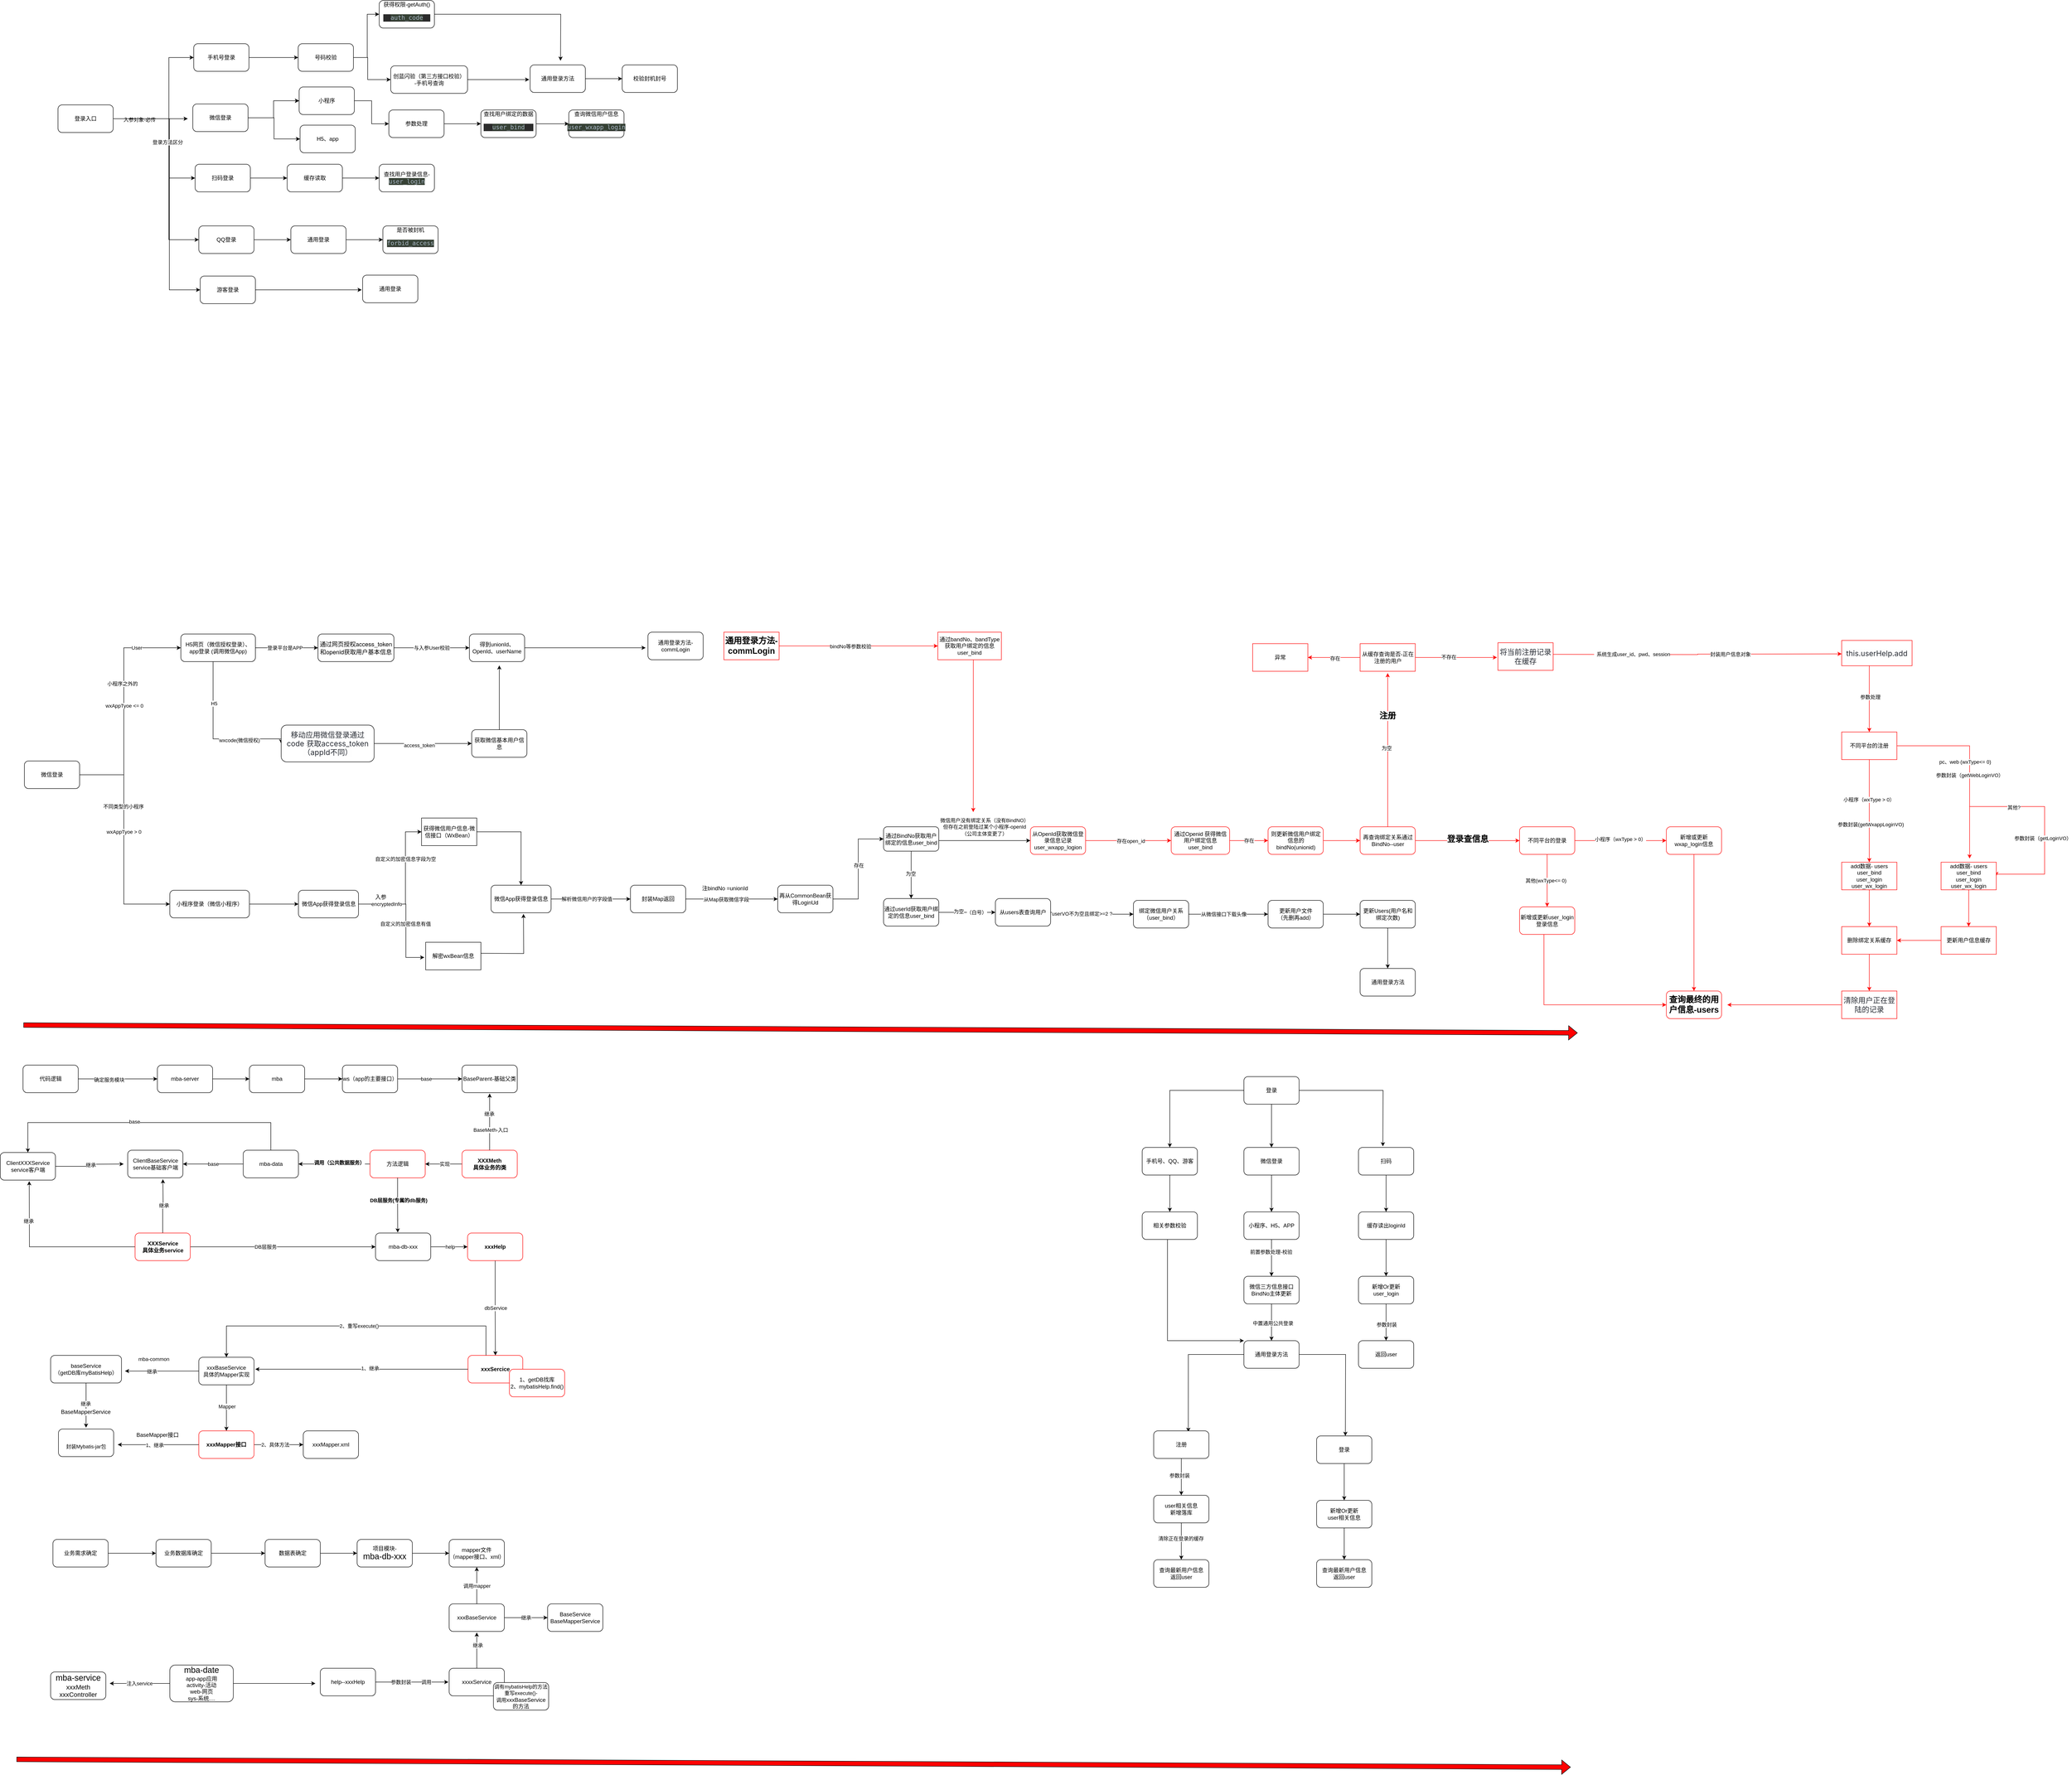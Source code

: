 <mxfile version="24.5.5" type="github">
  <diagram name="第 1 页" id="IZgFfTSHIUC8vvN_eHqE">
    <mxGraphModel dx="2047" dy="893" grid="0" gridSize="10" guides="1" tooltips="1" connect="1" arrows="1" fold="1" page="0" pageScale="1" pageWidth="827" pageHeight="1169" math="0" shadow="0">
      <root>
        <mxCell id="0" />
        <mxCell id="1" parent="0" />
        <mxCell id="s-7A4ezLg-ZEzOZGVY8U-5" style="edgeStyle=orthogonalEdgeStyle;rounded=0;orthogonalLoop=1;jettySize=auto;html=1;entryX=0;entryY=0.5;entryDx=0;entryDy=0;" parent="1" source="s-7A4ezLg-ZEzOZGVY8U-1" target="s-7A4ezLg-ZEzOZGVY8U-2" edge="1">
          <mxGeometry relative="1" as="geometry">
            <Array as="points">
              <mxPoint x="358" y="349" />
              <mxPoint x="358" y="216" />
            </Array>
          </mxGeometry>
        </mxCell>
        <mxCell id="s-7A4ezLg-ZEzOZGVY8U-6" value="入参对象-必传" style="edgeLabel;html=1;align=center;verticalAlign=middle;resizable=0;points=[];" parent="s-7A4ezLg-ZEzOZGVY8U-5" vertex="1" connectable="0">
          <mxGeometry x="-0.636" y="3" relative="1" as="geometry">
            <mxPoint x="1" y="5" as="offset" />
          </mxGeometry>
        </mxCell>
        <mxCell id="s-7A4ezLg-ZEzOZGVY8U-9" style="edgeStyle=orthogonalEdgeStyle;rounded=0;orthogonalLoop=1;jettySize=auto;html=1;" parent="1" source="s-7A4ezLg-ZEzOZGVY8U-1" edge="1">
          <mxGeometry relative="1" as="geometry">
            <mxPoint x="399" y="349" as="targetPoint" />
          </mxGeometry>
        </mxCell>
        <mxCell id="s-7A4ezLg-ZEzOZGVY8U-11" style="edgeStyle=orthogonalEdgeStyle;rounded=0;orthogonalLoop=1;jettySize=auto;html=1;entryX=0;entryY=0.5;entryDx=0;entryDy=0;" parent="1" source="s-7A4ezLg-ZEzOZGVY8U-1" target="s-7A4ezLg-ZEzOZGVY8U-10" edge="1">
          <mxGeometry relative="1" as="geometry">
            <Array as="points">
              <mxPoint x="358" y="349" />
              <mxPoint x="358" y="478" />
            </Array>
          </mxGeometry>
        </mxCell>
        <mxCell id="s-7A4ezLg-ZEzOZGVY8U-14" style="edgeStyle=orthogonalEdgeStyle;rounded=0;orthogonalLoop=1;jettySize=auto;html=1;entryX=0;entryY=0.5;entryDx=0;entryDy=0;" parent="1" source="s-7A4ezLg-ZEzOZGVY8U-1" target="s-7A4ezLg-ZEzOZGVY8U-12" edge="1">
          <mxGeometry relative="1" as="geometry">
            <Array as="points">
              <mxPoint x="358" y="349" />
              <mxPoint x="358" y="612" />
            </Array>
          </mxGeometry>
        </mxCell>
        <mxCell id="s-7A4ezLg-ZEzOZGVY8U-15" style="edgeStyle=orthogonalEdgeStyle;rounded=0;orthogonalLoop=1;jettySize=auto;html=1;entryX=0;entryY=0.5;entryDx=0;entryDy=0;" parent="1" source="s-7A4ezLg-ZEzOZGVY8U-1" target="s-7A4ezLg-ZEzOZGVY8U-13" edge="1">
          <mxGeometry relative="1" as="geometry">
            <Array as="points">
              <mxPoint x="359" y="349" />
              <mxPoint x="359" y="721" />
            </Array>
          </mxGeometry>
        </mxCell>
        <mxCell id="s-7A4ezLg-ZEzOZGVY8U-37" value="登录方法区分" style="edgeLabel;html=1;align=center;verticalAlign=middle;resizable=0;points=[];" parent="s-7A4ezLg-ZEzOZGVY8U-15" vertex="1" connectable="0">
          <mxGeometry x="-0.383" y="-4" relative="1" as="geometry">
            <mxPoint as="offset" />
          </mxGeometry>
        </mxCell>
        <mxCell id="s-7A4ezLg-ZEzOZGVY8U-1" value="登录入口" style="rounded=1;whiteSpace=wrap;html=1;" parent="1" vertex="1">
          <mxGeometry x="117" y="319" width="120" height="60" as="geometry" />
        </mxCell>
        <mxCell id="s-7A4ezLg-ZEzOZGVY8U-17" value="" style="edgeStyle=orthogonalEdgeStyle;rounded=0;orthogonalLoop=1;jettySize=auto;html=1;" parent="1" source="s-7A4ezLg-ZEzOZGVY8U-2" target="s-7A4ezLg-ZEzOZGVY8U-16" edge="1">
          <mxGeometry relative="1" as="geometry" />
        </mxCell>
        <object label="手机号登录" commonLoginByPhone="手机登录方法入口" id="s-7A4ezLg-ZEzOZGVY8U-2">
          <mxCell style="whiteSpace=wrap;html=1;rounded=1;" parent="1" vertex="1">
            <mxGeometry x="412" y="186" width="120" height="60" as="geometry" />
          </mxCell>
        </object>
        <mxCell id="s-7A4ezLg-ZEzOZGVY8U-22" value="" style="edgeStyle=orthogonalEdgeStyle;rounded=0;orthogonalLoop=1;jettySize=auto;html=1;" parent="1" source="s-7A4ezLg-ZEzOZGVY8U-8" target="s-7A4ezLg-ZEzOZGVY8U-21" edge="1">
          <mxGeometry relative="1" as="geometry" />
        </mxCell>
        <mxCell id="s-7A4ezLg-ZEzOZGVY8U-23" value="" style="edgeStyle=orthogonalEdgeStyle;rounded=0;orthogonalLoop=1;jettySize=auto;html=1;" parent="1" source="s-7A4ezLg-ZEzOZGVY8U-8" target="s-7A4ezLg-ZEzOZGVY8U-21" edge="1">
          <mxGeometry relative="1" as="geometry" />
        </mxCell>
        <mxCell id="s-7A4ezLg-ZEzOZGVY8U-24" value="" style="edgeStyle=orthogonalEdgeStyle;rounded=0;orthogonalLoop=1;jettySize=auto;html=1;" parent="1" source="s-7A4ezLg-ZEzOZGVY8U-8" target="s-7A4ezLg-ZEzOZGVY8U-21" edge="1">
          <mxGeometry relative="1" as="geometry" />
        </mxCell>
        <mxCell id="s-7A4ezLg-ZEzOZGVY8U-26" style="edgeStyle=orthogonalEdgeStyle;rounded=0;orthogonalLoop=1;jettySize=auto;html=1;entryX=0;entryY=0.5;entryDx=0;entryDy=0;" parent="1" source="s-7A4ezLg-ZEzOZGVY8U-8" target="s-7A4ezLg-ZEzOZGVY8U-25" edge="1">
          <mxGeometry relative="1" as="geometry" />
        </mxCell>
        <mxCell id="s-7A4ezLg-ZEzOZGVY8U-8" value="微信登录" style="rounded=1;whiteSpace=wrap;html=1;" parent="1" vertex="1">
          <mxGeometry x="410" y="317" width="120" height="60" as="geometry" />
        </mxCell>
        <mxCell id="s-7A4ezLg-ZEzOZGVY8U-30" value="" style="edgeStyle=orthogonalEdgeStyle;rounded=0;orthogonalLoop=1;jettySize=auto;html=1;" parent="1" source="s-7A4ezLg-ZEzOZGVY8U-10" target="s-7A4ezLg-ZEzOZGVY8U-29" edge="1">
          <mxGeometry relative="1" as="geometry" />
        </mxCell>
        <mxCell id="s-7A4ezLg-ZEzOZGVY8U-10" value="扫码登录" style="rounded=1;whiteSpace=wrap;html=1;" parent="1" vertex="1">
          <mxGeometry x="415" y="448" width="120" height="60" as="geometry" />
        </mxCell>
        <mxCell id="s-7A4ezLg-ZEzOZGVY8U-34" value="" style="edgeStyle=orthogonalEdgeStyle;rounded=0;orthogonalLoop=1;jettySize=auto;html=1;" parent="1" source="s-7A4ezLg-ZEzOZGVY8U-12" target="s-7A4ezLg-ZEzOZGVY8U-33" edge="1">
          <mxGeometry relative="1" as="geometry" />
        </mxCell>
        <mxCell id="s-7A4ezLg-ZEzOZGVY8U-12" value="QQ登录" style="rounded=1;whiteSpace=wrap;html=1;" parent="1" vertex="1">
          <mxGeometry x="423" y="582" width="120" height="60" as="geometry" />
        </mxCell>
        <mxCell id="s-7A4ezLg-ZEzOZGVY8U-38" style="edgeStyle=orthogonalEdgeStyle;rounded=0;orthogonalLoop=1;jettySize=auto;html=1;" parent="1" source="s-7A4ezLg-ZEzOZGVY8U-13" edge="1">
          <mxGeometry relative="1" as="geometry">
            <mxPoint x="777" y="721" as="targetPoint" />
          </mxGeometry>
        </mxCell>
        <mxCell id="s-7A4ezLg-ZEzOZGVY8U-13" value="游客登录" style="rounded=1;whiteSpace=wrap;html=1;" parent="1" vertex="1">
          <mxGeometry x="426" y="691" width="120" height="60" as="geometry" />
        </mxCell>
        <mxCell id="s-7A4ezLg-ZEzOZGVY8U-19" value="" style="edgeStyle=orthogonalEdgeStyle;rounded=0;orthogonalLoop=1;jettySize=auto;html=1;" parent="1" source="s-7A4ezLg-ZEzOZGVY8U-16" target="s-7A4ezLg-ZEzOZGVY8U-18" edge="1">
          <mxGeometry relative="1" as="geometry">
            <Array as="points">
              <mxPoint x="789" y="216" />
              <mxPoint x="789" y="122" />
            </Array>
          </mxGeometry>
        </mxCell>
        <mxCell id="s-7A4ezLg-ZEzOZGVY8U-41" style="edgeStyle=orthogonalEdgeStyle;rounded=0;orthogonalLoop=1;jettySize=auto;html=1;" parent="1" source="s-7A4ezLg-ZEzOZGVY8U-16" target="s-7A4ezLg-ZEzOZGVY8U-40" edge="1">
          <mxGeometry relative="1" as="geometry">
            <Array as="points">
              <mxPoint x="790" y="216" />
              <mxPoint x="790" y="264" />
            </Array>
          </mxGeometry>
        </mxCell>
        <mxCell id="s-7A4ezLg-ZEzOZGVY8U-16" value="号码校验" style="whiteSpace=wrap;html=1;rounded=1;" parent="1" vertex="1">
          <mxGeometry x="639" y="186" width="120" height="60" as="geometry" />
        </mxCell>
        <mxCell id="s-7A4ezLg-ZEzOZGVY8U-42" style="edgeStyle=orthogonalEdgeStyle;rounded=0;orthogonalLoop=1;jettySize=auto;html=1;" parent="1" source="s-7A4ezLg-ZEzOZGVY8U-18" edge="1">
          <mxGeometry relative="1" as="geometry">
            <mxPoint x="1209" y="223" as="targetPoint" />
          </mxGeometry>
        </mxCell>
        <mxCell id="s-7A4ezLg-ZEzOZGVY8U-18" value="获得权限-getAuth()&lt;br&gt;&lt;pre style=&quot;background-color:#2b2b2b;color:#a9b7c6;font-family:&#39;JetBrains Mono&#39;,monospace;font-size:9.8pt;&quot;&gt;&lt;span style=&quot;background-color:#364135;&quot;&gt;auth_code&lt;/span&gt;&lt;/pre&gt;" style="whiteSpace=wrap;html=1;rounded=1;" parent="1" vertex="1">
          <mxGeometry x="815" y="92" width="120" height="60" as="geometry" />
        </mxCell>
        <mxCell id="s-7A4ezLg-ZEzOZGVY8U-28" value="" style="edgeStyle=orthogonalEdgeStyle;rounded=0;orthogonalLoop=1;jettySize=auto;html=1;" parent="1" source="s-7A4ezLg-ZEzOZGVY8U-21" target="s-7A4ezLg-ZEzOZGVY8U-27" edge="1">
          <mxGeometry relative="1" as="geometry" />
        </mxCell>
        <mxCell id="s-7A4ezLg-ZEzOZGVY8U-21" value="小程序" style="whiteSpace=wrap;html=1;rounded=1;" parent="1" vertex="1">
          <mxGeometry x="641" y="280" width="120" height="60" as="geometry" />
        </mxCell>
        <mxCell id="s-7A4ezLg-ZEzOZGVY8U-25" value="H5、app" style="whiteSpace=wrap;html=1;rounded=1;" parent="1" vertex="1">
          <mxGeometry x="643" y="363" width="120" height="60" as="geometry" />
        </mxCell>
        <mxCell id="s-7A4ezLg-ZEzOZGVY8U-48" value="" style="edgeStyle=orthogonalEdgeStyle;rounded=0;orthogonalLoop=1;jettySize=auto;html=1;" parent="1" source="s-7A4ezLg-ZEzOZGVY8U-27" target="s-7A4ezLg-ZEzOZGVY8U-47" edge="1">
          <mxGeometry relative="1" as="geometry" />
        </mxCell>
        <mxCell id="s-7A4ezLg-ZEzOZGVY8U-27" value="参数处理" style="whiteSpace=wrap;html=1;rounded=1;" parent="1" vertex="1">
          <mxGeometry x="836" y="330" width="120" height="60" as="geometry" />
        </mxCell>
        <mxCell id="s-7A4ezLg-ZEzOZGVY8U-32" value="" style="edgeStyle=orthogonalEdgeStyle;rounded=0;orthogonalLoop=1;jettySize=auto;html=1;" parent="1" source="s-7A4ezLg-ZEzOZGVY8U-29" target="s-7A4ezLg-ZEzOZGVY8U-31" edge="1">
          <mxGeometry relative="1" as="geometry" />
        </mxCell>
        <mxCell id="s-7A4ezLg-ZEzOZGVY8U-29" value="缓存读取" style="whiteSpace=wrap;html=1;rounded=1;" parent="1" vertex="1">
          <mxGeometry x="615" y="448" width="120" height="60" as="geometry" />
        </mxCell>
        <mxCell id="s-7A4ezLg-ZEzOZGVY8U-31" value="查找用户登录信息-&lt;span style=&quot;background-color: rgb(54, 65, 53); color: rgb(169, 183, 198); font-family: &amp;quot;JetBrains Mono&amp;quot;, monospace; font-size: 9.8pt;&quot;&gt;user_login&lt;/span&gt;" style="whiteSpace=wrap;html=1;rounded=1;" parent="1" vertex="1">
          <mxGeometry x="815" y="448" width="120" height="60" as="geometry" />
        </mxCell>
        <mxCell id="s-7A4ezLg-ZEzOZGVY8U-36" value="" style="edgeStyle=orthogonalEdgeStyle;rounded=0;orthogonalLoop=1;jettySize=auto;html=1;" parent="1" source="s-7A4ezLg-ZEzOZGVY8U-33" target="s-7A4ezLg-ZEzOZGVY8U-35" edge="1">
          <mxGeometry relative="1" as="geometry" />
        </mxCell>
        <object label="通用登录" appUserService.commonLogin="公共、通用登录方法" id="s-7A4ezLg-ZEzOZGVY8U-33">
          <mxCell style="whiteSpace=wrap;html=1;rounded=1;" parent="1" vertex="1">
            <mxGeometry x="623" y="582" width="120" height="60" as="geometry" />
          </mxCell>
        </object>
        <object label="是否被封机&lt;div&gt;&lt;pre style=&quot;background-color:#2b2b2b;color:#a9b7c6;font-family:&#39;JetBrains Mono&#39;,monospace;font-size:9.8pt;&quot;&gt;&lt;span style=&quot;background-color:#364135;&quot;&gt;forbid_access&lt;/span&gt;&lt;/pre&gt;&lt;/div&gt;" appUserService.existForbidAccess="查询是否被封机" id="s-7A4ezLg-ZEzOZGVY8U-35">
          <mxCell style="whiteSpace=wrap;html=1;rounded=1;" parent="1" vertex="1">
            <mxGeometry x="823" y="582" width="120" height="60" as="geometry" />
          </mxCell>
        </object>
        <object label="通用登录" appUserService.commonLogin="公共、通用登录方法" id="s-7A4ezLg-ZEzOZGVY8U-39">
          <mxCell style="whiteSpace=wrap;html=1;rounded=1;" parent="1" vertex="1">
            <mxGeometry x="779" y="689" width="120" height="60" as="geometry" />
          </mxCell>
        </object>
        <mxCell id="s-7A4ezLg-ZEzOZGVY8U-43" style="edgeStyle=orthogonalEdgeStyle;rounded=0;orthogonalLoop=1;jettySize=auto;html=1;" parent="1" source="s-7A4ezLg-ZEzOZGVY8U-40" edge="1">
          <mxGeometry relative="1" as="geometry">
            <mxPoint x="1141" y="264" as="targetPoint" />
          </mxGeometry>
        </mxCell>
        <mxCell id="s-7A4ezLg-ZEzOZGVY8U-40" value="创蓝闪验（第三方接口校验）&lt;br&gt;-手机号查询" style="whiteSpace=wrap;html=1;rounded=1;" parent="1" vertex="1">
          <mxGeometry x="840" y="234" width="167" height="60" as="geometry" />
        </mxCell>
        <mxCell id="s-7A4ezLg-ZEzOZGVY8U-46" value="" style="edgeStyle=orthogonalEdgeStyle;rounded=0;orthogonalLoop=1;jettySize=auto;html=1;" parent="1" source="s-7A4ezLg-ZEzOZGVY8U-44" target="s-7A4ezLg-ZEzOZGVY8U-45" edge="1">
          <mxGeometry relative="1" as="geometry" />
        </mxCell>
        <mxCell id="s-7A4ezLg-ZEzOZGVY8U-44" value="通用登录方法" style="whiteSpace=wrap;html=1;rounded=1;" parent="1" vertex="1">
          <mxGeometry x="1143" y="232" width="120" height="60" as="geometry" />
        </mxCell>
        <mxCell id="s-7A4ezLg-ZEzOZGVY8U-45" value="校验封机封号" style="whiteSpace=wrap;html=1;rounded=1;" parent="1" vertex="1">
          <mxGeometry x="1343" y="232" width="120" height="60" as="geometry" />
        </mxCell>
        <mxCell id="s-7A4ezLg-ZEzOZGVY8U-50" value="" style="edgeStyle=orthogonalEdgeStyle;rounded=0;orthogonalLoop=1;jettySize=auto;html=1;" parent="1" source="s-7A4ezLg-ZEzOZGVY8U-47" target="s-7A4ezLg-ZEzOZGVY8U-49" edge="1">
          <mxGeometry relative="1" as="geometry" />
        </mxCell>
        <mxCell id="s-7A4ezLg-ZEzOZGVY8U-47" value="查找用户绑定的数据&lt;br&gt;&lt;pre style=&quot;background-color:#2b2b2b;color:#a9b7c6;font-family:&#39;JetBrains Mono&#39;,monospace;font-size:9.8pt;&quot;&gt;&lt;span style=&quot;background-color:#364135;&quot;&gt;user_bind&lt;/span&gt;&lt;/pre&gt;" style="whiteSpace=wrap;html=1;rounded=1;" parent="1" vertex="1">
          <mxGeometry x="1036" y="330" width="120" height="60" as="geometry" />
        </mxCell>
        <mxCell id="s-7A4ezLg-ZEzOZGVY8U-49" value="查询微信用户信息&lt;div&gt;&lt;pre style=&quot;background-color:#2b2b2b;color:#a9b7c6;font-family:&#39;JetBrains Mono&#39;,monospace;font-size:9.8pt;&quot;&gt;&lt;span style=&quot;background-color:#364135;&quot;&gt;user_wxapp_login&lt;/span&gt;&lt;/pre&gt;&lt;/div&gt;" style="whiteSpace=wrap;html=1;rounded=1;" parent="1" vertex="1">
          <mxGeometry x="1227" y="330" width="120" height="60" as="geometry" />
        </mxCell>
        <mxCell id="s-7A4ezLg-ZEzOZGVY8U-53" style="edgeStyle=orthogonalEdgeStyle;rounded=0;orthogonalLoop=1;jettySize=auto;html=1;entryX=0;entryY=0.5;entryDx=0;entryDy=0;" parent="1" source="s-7A4ezLg-ZEzOZGVY8U-51" target="s-7A4ezLg-ZEzOZGVY8U-55" edge="1">
          <mxGeometry relative="1" as="geometry">
            <mxPoint x="370" y="1500" as="targetPoint" />
            <Array as="points">
              <mxPoint x="260" y="1775" />
              <mxPoint x="260" y="1499" />
            </Array>
          </mxGeometry>
        </mxCell>
        <mxCell id="s-7A4ezLg-ZEzOZGVY8U-58" value="wxAppTyoe &amp;lt;= 0" style="edgeLabel;html=1;align=center;verticalAlign=middle;resizable=0;points=[];" parent="s-7A4ezLg-ZEzOZGVY8U-53" vertex="1" connectable="0">
          <mxGeometry x="-0.113" y="1" relative="1" as="geometry">
            <mxPoint x="2" y="-26" as="offset" />
          </mxGeometry>
        </mxCell>
        <mxCell id="s-7A4ezLg-ZEzOZGVY8U-60" value="User" style="edgeLabel;html=1;align=center;verticalAlign=middle;resizable=0;points=[];" parent="s-7A4ezLg-ZEzOZGVY8U-53" vertex="1" connectable="0">
          <mxGeometry x="0.612" relative="1" as="geometry">
            <mxPoint as="offset" />
          </mxGeometry>
        </mxCell>
        <mxCell id="s-7A4ezLg-ZEzOZGVY8U-136" value="小程序之外的" style="edgeLabel;html=1;align=center;verticalAlign=middle;resizable=0;points=[];" parent="s-7A4ezLg-ZEzOZGVY8U-53" vertex="1" connectable="0">
          <mxGeometry x="0.032" y="1" relative="1" as="geometry">
            <mxPoint x="-2" y="-38" as="offset" />
          </mxGeometry>
        </mxCell>
        <mxCell id="s-7A4ezLg-ZEzOZGVY8U-141" style="edgeStyle=orthogonalEdgeStyle;rounded=0;orthogonalLoop=1;jettySize=auto;html=1;entryX=0;entryY=0.5;entryDx=0;entryDy=0;" parent="1" source="s-7A4ezLg-ZEzOZGVY8U-51" target="s-7A4ezLg-ZEzOZGVY8U-54" edge="1">
          <mxGeometry relative="1" as="geometry">
            <Array as="points">
              <mxPoint x="260" y="1775" />
              <mxPoint x="260" y="2056" />
            </Array>
          </mxGeometry>
        </mxCell>
        <mxCell id="s-7A4ezLg-ZEzOZGVY8U-143" value="wxAppTyoe &amp;gt; 0" style="edgeLabel;html=1;align=center;verticalAlign=middle;resizable=0;points=[];" parent="s-7A4ezLg-ZEzOZGVY8U-141" vertex="1" connectable="0">
          <mxGeometry x="-0.078" relative="1" as="geometry">
            <mxPoint as="offset" />
          </mxGeometry>
        </mxCell>
        <mxCell id="s-7A4ezLg-ZEzOZGVY8U-144" value="不同类型的小程序" style="edgeLabel;html=1;align=center;verticalAlign=middle;resizable=0;points=[];" parent="s-7A4ezLg-ZEzOZGVY8U-141" vertex="1" connectable="0">
          <mxGeometry x="-0.308" y="-1" relative="1" as="geometry">
            <mxPoint as="offset" />
          </mxGeometry>
        </mxCell>
        <mxCell id="s-7A4ezLg-ZEzOZGVY8U-51" value="微信登录" style="rounded=1;whiteSpace=wrap;html=1;" parent="1" vertex="1">
          <mxGeometry x="44" y="1745" width="120" height="60" as="geometry" />
        </mxCell>
        <mxCell id="s-7A4ezLg-ZEzOZGVY8U-62" value="" style="edgeStyle=orthogonalEdgeStyle;rounded=0;orthogonalLoop=1;jettySize=auto;html=1;" parent="1" source="s-7A4ezLg-ZEzOZGVY8U-54" target="s-7A4ezLg-ZEzOZGVY8U-61" edge="1">
          <mxGeometry relative="1" as="geometry" />
        </mxCell>
        <object label="小程序登录（微信小程序）" commonLoginWxappByWx="微信小程序" id="s-7A4ezLg-ZEzOZGVY8U-54">
          <mxCell style="rounded=1;whiteSpace=wrap;html=1;" parent="1" vertex="1">
            <mxGeometry x="360" y="2026" width="173" height="60" as="geometry" />
          </mxCell>
        </object>
        <mxCell id="s-7A4ezLg-ZEzOZGVY8U-120" value="" style="edgeStyle=orthogonalEdgeStyle;rounded=0;orthogonalLoop=1;jettySize=auto;html=1;" parent="1" source="s-7A4ezLg-ZEzOZGVY8U-55" target="s-7A4ezLg-ZEzOZGVY8U-119" edge="1">
          <mxGeometry relative="1" as="geometry" />
        </mxCell>
        <mxCell id="s-7A4ezLg-ZEzOZGVY8U-121" value="登录平台是APP" style="edgeLabel;html=1;align=center;verticalAlign=middle;resizable=0;points=[];" parent="s-7A4ezLg-ZEzOZGVY8U-120" vertex="1" connectable="0">
          <mxGeometry x="-0.067" relative="1" as="geometry">
            <mxPoint as="offset" />
          </mxGeometry>
        </mxCell>
        <mxCell id="s-7A4ezLg-ZEzOZGVY8U-124" style="edgeStyle=orthogonalEdgeStyle;rounded=0;orthogonalLoop=1;jettySize=auto;html=1;entryX=0;entryY=0.5;entryDx=0;entryDy=0;" parent="1" source="s-7A4ezLg-ZEzOZGVY8U-55" target="s-7A4ezLg-ZEzOZGVY8U-126" edge="1">
          <mxGeometry relative="1" as="geometry">
            <mxPoint x="486" y="1690" as="targetPoint" />
            <Array as="points">
              <mxPoint x="454" y="1697" />
            </Array>
          </mxGeometry>
        </mxCell>
        <mxCell id="s-7A4ezLg-ZEzOZGVY8U-127" value="wxcode(微信授权)" style="edgeLabel;html=1;align=center;verticalAlign=middle;resizable=0;points=[];" parent="s-7A4ezLg-ZEzOZGVY8U-124" vertex="1" connectable="0">
          <mxGeometry x="0.377" y="-3" relative="1" as="geometry">
            <mxPoint as="offset" />
          </mxGeometry>
        </mxCell>
        <mxCell id="s-7A4ezLg-ZEzOZGVY8U-128" value="H5" style="edgeLabel;html=1;align=center;verticalAlign=middle;resizable=0;points=[];" parent="s-7A4ezLg-ZEzOZGVY8U-124" vertex="1" connectable="0">
          <mxGeometry x="-0.442" y="2" relative="1" as="geometry">
            <mxPoint as="offset" />
          </mxGeometry>
        </mxCell>
        <object label="H5网页（微信授权登录）、app登录 (调用微信App)" commonLoginByWx="微信App登录" id="s-7A4ezLg-ZEzOZGVY8U-55">
          <mxCell style="rounded=1;whiteSpace=wrap;html=1;" parent="1" vertex="1">
            <mxGeometry x="384" y="1469" width="162" height="60" as="geometry" />
          </mxCell>
        </object>
        <mxCell id="s-7A4ezLg-ZEzOZGVY8U-64" value="" style="edgeStyle=orthogonalEdgeStyle;rounded=0;orthogonalLoop=1;jettySize=auto;html=1;" parent="1" source="s-7A4ezLg-ZEzOZGVY8U-61" target="s-7A4ezLg-ZEzOZGVY8U-63" edge="1">
          <mxGeometry relative="1" as="geometry">
            <Array as="points">
              <mxPoint x="872" y="2056" />
              <mxPoint x="872" y="1899" />
            </Array>
          </mxGeometry>
        </mxCell>
        <mxCell id="s-7A4ezLg-ZEzOZGVY8U-66" value="自定义的加密信息字段为空" style="edgeLabel;html=1;align=center;verticalAlign=middle;resizable=0;points=[];" parent="s-7A4ezLg-ZEzOZGVY8U-64" vertex="1" connectable="0">
          <mxGeometry x="0.368" relative="1" as="geometry">
            <mxPoint y="1" as="offset" />
          </mxGeometry>
        </mxCell>
        <mxCell id="s-7A4ezLg-ZEzOZGVY8U-65" style="edgeStyle=orthogonalEdgeStyle;rounded=0;orthogonalLoop=1;jettySize=auto;html=1;" parent="1" source="s-7A4ezLg-ZEzOZGVY8U-61" edge="1">
          <mxGeometry relative="1" as="geometry">
            <mxPoint x="913" y="2172" as="targetPoint" />
            <Array as="points">
              <mxPoint x="873" y="2056" />
              <mxPoint x="873" y="2172" />
            </Array>
          </mxGeometry>
        </mxCell>
        <mxCell id="s-7A4ezLg-ZEzOZGVY8U-68" value="encryptedInfo" style="edgeLabel;html=1;align=center;verticalAlign=middle;resizable=0;points=[];" parent="s-7A4ezLg-ZEzOZGVY8U-65" vertex="1" connectable="0">
          <mxGeometry x="-0.533" relative="1" as="geometry">
            <mxPoint as="offset" />
          </mxGeometry>
        </mxCell>
        <mxCell id="s-7A4ezLg-ZEzOZGVY8U-69" value="自定义的加密信息有值" style="edgeLabel;html=1;align=center;verticalAlign=middle;resizable=0;points=[];" parent="s-7A4ezLg-ZEzOZGVY8U-65" vertex="1" connectable="0">
          <mxGeometry x="0.127" y="-1" relative="1" as="geometry">
            <mxPoint as="offset" />
          </mxGeometry>
        </mxCell>
        <object label="微信App获得登录信息" getWxAppLoginMap="获取微信小程序登录Map" id="s-7A4ezLg-ZEzOZGVY8U-61">
          <mxCell style="whiteSpace=wrap;html=1;rounded=1;" parent="1" vertex="1">
            <mxGeometry x="639.5" y="2026" width="130.5" height="60" as="geometry" />
          </mxCell>
        </object>
        <mxCell id="s-7A4ezLg-ZEzOZGVY8U-73" style="edgeStyle=orthogonalEdgeStyle;rounded=0;orthogonalLoop=1;jettySize=auto;html=1;" parent="1" source="s-7A4ezLg-ZEzOZGVY8U-63" target="s-7A4ezLg-ZEzOZGVY8U-72" edge="1">
          <mxGeometry relative="1" as="geometry" />
        </mxCell>
        <object label="获得微信用户信息-微信接口（WxBean）" getWxAppOpenId="微信接口获得OpenId" id="s-7A4ezLg-ZEzOZGVY8U-63">
          <mxCell style="whiteSpace=wrap;html=1;rounded=1;arcSize=0;" parent="1" vertex="1">
            <mxGeometry x="907" y="1869" width="120" height="60" as="geometry" />
          </mxCell>
        </object>
        <mxCell id="s-7A4ezLg-ZEzOZGVY8U-74" style="edgeStyle=orthogonalEdgeStyle;rounded=0;orthogonalLoop=1;jettySize=auto;html=1;" parent="1" edge="1">
          <mxGeometry relative="1" as="geometry">
            <mxPoint x="1128.529" y="2077.471" as="targetPoint" />
            <mxPoint x="1035" y="2163" as="sourcePoint" />
          </mxGeometry>
        </mxCell>
        <object label="解密wxBean信息" getWxAppOpenId="" id="s-7A4ezLg-ZEzOZGVY8U-70">
          <mxCell style="whiteSpace=wrap;html=1;rounded=1;arcSize=0;" parent="1" vertex="1">
            <mxGeometry x="916" y="2139" width="120" height="60" as="geometry" />
          </mxCell>
        </object>
        <mxCell id="s-7A4ezLg-ZEzOZGVY8U-77" value="解析微信用户的字段值" style="edgeStyle=orthogonalEdgeStyle;rounded=0;orthogonalLoop=1;jettySize=auto;html=1;" parent="1" source="s-7A4ezLg-ZEzOZGVY8U-72" target="s-7A4ezLg-ZEzOZGVY8U-76" edge="1">
          <mxGeometry x="-0.101" relative="1" as="geometry">
            <mxPoint as="offset" />
          </mxGeometry>
        </mxCell>
        <object label="微信App获得登录信息" id="s-7A4ezLg-ZEzOZGVY8U-72">
          <mxCell style="whiteSpace=wrap;html=1;rounded=1;" parent="1" vertex="1">
            <mxGeometry x="1058" y="2015" width="130.5" height="60" as="geometry" />
          </mxCell>
        </object>
        <mxCell id="s-7A4ezLg-ZEzOZGVY8U-80" value="" style="edgeStyle=orthogonalEdgeStyle;rounded=0;orthogonalLoop=1;jettySize=auto;html=1;" parent="1" source="s-7A4ezLg-ZEzOZGVY8U-76" target="s-7A4ezLg-ZEzOZGVY8U-79" edge="1">
          <mxGeometry relative="1" as="geometry" />
        </mxCell>
        <mxCell id="s-7A4ezLg-ZEzOZGVY8U-81" value="从Map获取微信字段" style="edgeLabel;html=1;align=center;verticalAlign=middle;resizable=0;points=[];" parent="s-7A4ezLg-ZEzOZGVY8U-80" vertex="1" connectable="0">
          <mxGeometry x="-0.125" y="-1" relative="1" as="geometry">
            <mxPoint as="offset" />
          </mxGeometry>
        </mxCell>
        <mxCell id="s-7A4ezLg-ZEzOZGVY8U-76" value="封装Map返回" style="whiteSpace=wrap;html=1;rounded=1;" parent="1" vertex="1">
          <mxGeometry x="1361" y="2015" width="120" height="60" as="geometry" />
        </mxCell>
        <mxCell id="s-7A4ezLg-ZEzOZGVY8U-83" style="edgeStyle=orthogonalEdgeStyle;rounded=0;orthogonalLoop=1;jettySize=auto;html=1;entryX=0;entryY=0.5;entryDx=0;entryDy=0;" parent="1" source="s-7A4ezLg-ZEzOZGVY8U-79" target="s-7A4ezLg-ZEzOZGVY8U-84" edge="1">
          <mxGeometry relative="1" as="geometry">
            <mxPoint x="1857" y="1919" as="targetPoint" />
          </mxGeometry>
        </mxCell>
        <mxCell id="s-7A4ezLg-ZEzOZGVY8U-85" value="存在" style="edgeLabel;html=1;align=center;verticalAlign=middle;resizable=0;points=[];" parent="s-7A4ezLg-ZEzOZGVY8U-83" vertex="1" connectable="0">
          <mxGeometry x="0.065" y="-1" relative="1" as="geometry">
            <mxPoint as="offset" />
          </mxGeometry>
        </mxCell>
        <mxCell id="s-7A4ezLg-ZEzOZGVY8U-79" value="再从CommonBean获得LoginUd" style="whiteSpace=wrap;html=1;rounded=1;" parent="1" vertex="1">
          <mxGeometry x="1681" y="2015" width="120" height="60" as="geometry" />
        </mxCell>
        <mxCell id="s-7A4ezLg-ZEzOZGVY8U-82" value="注bindNo =unionId" style="text;html=1;align=center;verticalAlign=middle;resizable=0;points=[];autosize=1;strokeColor=none;fillColor=none;" parent="1" vertex="1">
          <mxGeometry x="1507" y="2009" width="118" height="26" as="geometry" />
        </mxCell>
        <mxCell id="s-7A4ezLg-ZEzOZGVY8U-88" value="" style="edgeStyle=orthogonalEdgeStyle;rounded=0;orthogonalLoop=1;jettySize=auto;html=1;" parent="1" source="s-7A4ezLg-ZEzOZGVY8U-84" target="s-7A4ezLg-ZEzOZGVY8U-87" edge="1">
          <mxGeometry relative="1" as="geometry">
            <Array as="points">
              <mxPoint x="2082" y="1918" />
              <mxPoint x="2082" y="1918" />
            </Array>
          </mxGeometry>
        </mxCell>
        <mxCell id="s-7A4ezLg-ZEzOZGVY8U-102" value="" style="edgeStyle=orthogonalEdgeStyle;rounded=0;orthogonalLoop=1;jettySize=auto;html=1;" parent="1" source="s-7A4ezLg-ZEzOZGVY8U-84" target="s-7A4ezLg-ZEzOZGVY8U-101" edge="1">
          <mxGeometry relative="1" as="geometry" />
        </mxCell>
        <mxCell id="s-7A4ezLg-ZEzOZGVY8U-104" value="为空" style="edgeLabel;html=1;align=center;verticalAlign=middle;resizable=0;points=[];" parent="s-7A4ezLg-ZEzOZGVY8U-102" vertex="1" connectable="0">
          <mxGeometry x="-0.039" y="-1" relative="1" as="geometry">
            <mxPoint y="-1" as="offset" />
          </mxGeometry>
        </mxCell>
        <object label="通过BindNo获取用户绑定的信息user_bind" this.sysUserService.getBindUser="用户绑定信息User_bind" id="s-7A4ezLg-ZEzOZGVY8U-84">
          <mxCell style="rounded=1;whiteSpace=wrap;html=1;" parent="1" vertex="1">
            <mxGeometry x="1911" y="1888" width="120" height="53" as="geometry" />
          </mxCell>
        </object>
        <mxCell id="s-7A4ezLg-ZEzOZGVY8U-92" value="" style="edgeStyle=orthogonalEdgeStyle;rounded=0;orthogonalLoop=1;jettySize=auto;html=1;strokeColor=#FF0000;" parent="1" source="s-7A4ezLg-ZEzOZGVY8U-87" target="s-7A4ezLg-ZEzOZGVY8U-91" edge="1">
          <mxGeometry relative="1" as="geometry" />
        </mxCell>
        <mxCell id="s-7A4ezLg-ZEzOZGVY8U-93" value="存在open_id" style="edgeLabel;html=1;align=center;verticalAlign=middle;resizable=0;points=[];strokeColor=#FF0000;" parent="s-7A4ezLg-ZEzOZGVY8U-92" vertex="1" connectable="0">
          <mxGeometry x="0.051" y="-1" relative="1" as="geometry">
            <mxPoint as="offset" />
          </mxGeometry>
        </mxCell>
        <object label="从OpenId获取微信登录信息记录&lt;br&gt;user_wxapp_logion" this.userHelp.getWxAppLoginByOpenId="登录记录ByOpenId" id="s-7A4ezLg-ZEzOZGVY8U-87">
          <mxCell style="whiteSpace=wrap;html=1;rounded=1;strokeColor=#FF0000;" parent="1" vertex="1">
            <mxGeometry x="2230" y="1888" width="120" height="60" as="geometry" />
          </mxCell>
        </object>
        <mxCell id="s-7A4ezLg-ZEzOZGVY8U-90" value="&lt;span style=&quot;font-size: 11px;&quot;&gt;微信用户没有绑定关系（没有BindNO）&lt;br&gt;但存在之前登陆过某个小程序-openId&lt;br&gt;（公司主体变更了）&lt;/span&gt;" style="text;html=1;align=center;verticalAlign=middle;resizable=0;points=[];autosize=1;strokeColor=none;fillColor=none;" parent="1" vertex="1">
          <mxGeometry x="2024" y="1860" width="211" height="55" as="geometry" />
        </mxCell>
        <mxCell id="s-7A4ezLg-ZEzOZGVY8U-95" value="存在" style="edgeStyle=orthogonalEdgeStyle;rounded=0;orthogonalLoop=1;jettySize=auto;html=1;strokeColor=#FF0000;" parent="1" source="s-7A4ezLg-ZEzOZGVY8U-91" target="s-7A4ezLg-ZEzOZGVY8U-94" edge="1">
          <mxGeometry relative="1" as="geometry" />
        </mxCell>
        <object label="&lt;br&gt;通过Openid 获得微信用户绑定信息&lt;br&gt;user_bind&lt;div&gt;&lt;br&gt;&lt;/div&gt;" userHelp.getBindData="微信用户绑定关系" id="s-7A4ezLg-ZEzOZGVY8U-91">
          <mxCell style="whiteSpace=wrap;html=1;rounded=1;strokeColor=#FF0000;" parent="1" vertex="1">
            <mxGeometry x="2536" y="1888" width="127" height="60" as="geometry" />
          </mxCell>
        </object>
        <mxCell id="s-7A4ezLg-ZEzOZGVY8U-97" value="" style="edgeStyle=orthogonalEdgeStyle;rounded=0;orthogonalLoop=1;jettySize=auto;html=1;strokeColor=#FF0000;" parent="1" source="s-7A4ezLg-ZEzOZGVY8U-94" target="s-7A4ezLg-ZEzOZGVY8U-96" edge="1">
          <mxGeometry relative="1" as="geometry" />
        </mxCell>
        <mxCell id="s-7A4ezLg-ZEzOZGVY8U-94" value="则更新微信用户绑定信息的bindNo(unionid)" style="whiteSpace=wrap;html=1;rounded=1;strokeColor=#FF0000;" parent="1" vertex="1">
          <mxGeometry x="2746.5" y="1888" width="120" height="60" as="geometry" />
        </mxCell>
        <mxCell id="s-7A4ezLg-ZEzOZGVY8U-150" style="edgeStyle=orthogonalEdgeStyle;rounded=0;orthogonalLoop=1;jettySize=auto;html=1;strokeColor=#FF0000;" parent="1" source="s-7A4ezLg-ZEzOZGVY8U-96" edge="1">
          <mxGeometry relative="1" as="geometry">
            <mxPoint x="3006.5" y="1554" as="targetPoint" />
            <Array as="points">
              <mxPoint x="3007" y="1726" />
              <mxPoint x="3007" y="1726" />
            </Array>
          </mxGeometry>
        </mxCell>
        <mxCell id="s-7A4ezLg-ZEzOZGVY8U-152" value="为空" style="edgeLabel;html=1;align=center;verticalAlign=middle;resizable=0;points=[];strokeColor=#FF0000;" parent="s-7A4ezLg-ZEzOZGVY8U-150" vertex="1" connectable="0">
          <mxGeometry x="0.028" y="3" relative="1" as="geometry">
            <mxPoint as="offset" />
          </mxGeometry>
        </mxCell>
        <mxCell id="s-7A4ezLg-ZEzOZGVY8U-158" value="&lt;b&gt;&lt;font style=&quot;font-size: 18px;&quot;&gt;注册&lt;/font&gt;&lt;/b&gt;" style="edgeLabel;html=1;align=center;verticalAlign=middle;resizable=0;points=[];strokeColor=#FF0000;" parent="s-7A4ezLg-ZEzOZGVY8U-150" vertex="1" connectable="0">
          <mxGeometry x="0.446" y="1" relative="1" as="geometry">
            <mxPoint as="offset" />
          </mxGeometry>
        </mxCell>
        <mxCell id="s-7A4ezLg-ZEzOZGVY8U-193" value="" style="edgeStyle=orthogonalEdgeStyle;rounded=0;orthogonalLoop=1;jettySize=auto;html=1;strokeColor=#FF0000;" parent="1" source="s-7A4ezLg-ZEzOZGVY8U-96" target="s-7A4ezLg-ZEzOZGVY8U-192" edge="1">
          <mxGeometry relative="1" as="geometry" />
        </mxCell>
        <mxCell id="s-7A4ezLg-ZEzOZGVY8U-196" value="&lt;b&gt;&lt;font style=&quot;font-size: 18px;&quot;&gt;登录查信息&lt;/font&gt;&lt;/b&gt;" style="edgeLabel;html=1;align=center;verticalAlign=middle;resizable=0;points=[];strokeColor=#FF0000;" parent="s-7A4ezLg-ZEzOZGVY8U-193" vertex="1" connectable="0">
          <mxGeometry x="-0.316" y="4" relative="1" as="geometry">
            <mxPoint x="36" y="1" as="offset" />
          </mxGeometry>
        </mxCell>
        <object label="再查询绑定关系通过BindNo--user" this.sysUserService.getBindUser="BindNo查询绑定关系" id="s-7A4ezLg-ZEzOZGVY8U-96">
          <mxCell style="whiteSpace=wrap;html=1;rounded=1;strokeColor=#FF0000;" parent="1" vertex="1">
            <mxGeometry x="2946.5" y="1888" width="120" height="60" as="geometry" />
          </mxCell>
        </object>
        <mxCell id="s-7A4ezLg-ZEzOZGVY8U-106" value="" style="edgeStyle=orthogonalEdgeStyle;rounded=0;orthogonalLoop=1;jettySize=auto;html=1;" parent="1" source="s-7A4ezLg-ZEzOZGVY8U-101" target="s-7A4ezLg-ZEzOZGVY8U-105" edge="1">
          <mxGeometry relative="1" as="geometry" />
        </mxCell>
        <mxCell id="s-7A4ezLg-ZEzOZGVY8U-107" value="为空" style="edgeLabel;html=1;align=center;verticalAlign=middle;resizable=0;points=[];" parent="s-7A4ezLg-ZEzOZGVY8U-106" vertex="1" connectable="0">
          <mxGeometry x="0.013" y="-1" relative="1" as="geometry">
            <mxPoint x="-20" y="-3" as="offset" />
          </mxGeometry>
        </mxCell>
        <mxCell id="s-7A4ezLg-ZEzOZGVY8U-146" value="（白号）" style="edgeLabel;html=1;align=center;verticalAlign=middle;resizable=0;points=[];" parent="s-7A4ezLg-ZEzOZGVY8U-106" vertex="1" connectable="0">
          <mxGeometry x="0.337" y="-1" relative="1" as="geometry">
            <mxPoint y="-1" as="offset" />
          </mxGeometry>
        </mxCell>
        <object label="通过userId获取用户绑定的信息user_bind" appUserService.getExistDelBindData="userId查询" id="s-7A4ezLg-ZEzOZGVY8U-101">
          <mxCell style="whiteSpace=wrap;html=1;rounded=1;" parent="1" vertex="1">
            <mxGeometry x="1911" y="2044" width="120" height="60" as="geometry" />
          </mxCell>
        </object>
        <mxCell id="s-7A4ezLg-ZEzOZGVY8U-109" value="" style="edgeStyle=orthogonalEdgeStyle;rounded=0;orthogonalLoop=1;jettySize=auto;html=1;" parent="1" source="s-7A4ezLg-ZEzOZGVY8U-105" target="s-7A4ezLg-ZEzOZGVY8U-108" edge="1">
          <mxGeometry relative="1" as="geometry" />
        </mxCell>
        <mxCell id="s-7A4ezLg-ZEzOZGVY8U-110" value="userVO不为空且绑定&amp;gt;=2 ?" style="edgeLabel;html=1;align=center;verticalAlign=middle;resizable=0;points=[];" parent="s-7A4ezLg-ZEzOZGVY8U-109" vertex="1" connectable="0">
          <mxGeometry x="-0.268" y="-3" relative="1" as="geometry">
            <mxPoint as="offset" />
          </mxGeometry>
        </mxCell>
        <object label="从users表查询用户" this.sysUserService.getUserByUserId="Users表查询数据" id="s-7A4ezLg-ZEzOZGVY8U-105">
          <mxCell style="whiteSpace=wrap;html=1;rounded=1;" parent="1" vertex="1">
            <mxGeometry x="2154" y="2044" width="120" height="60" as="geometry" />
          </mxCell>
        </object>
        <mxCell id="s-7A4ezLg-ZEzOZGVY8U-112" value="" style="edgeStyle=orthogonalEdgeStyle;rounded=0;orthogonalLoop=1;jettySize=auto;html=1;" parent="1" source="s-7A4ezLg-ZEzOZGVY8U-108" target="s-7A4ezLg-ZEzOZGVY8U-111" edge="1">
          <mxGeometry relative="1" as="geometry" />
        </mxCell>
        <mxCell id="s-7A4ezLg-ZEzOZGVY8U-113" value="从微信接口下载头像" style="edgeLabel;html=1;align=center;verticalAlign=middle;resizable=0;points=[];" parent="s-7A4ezLg-ZEzOZGVY8U-112" vertex="1" connectable="0">
          <mxGeometry x="-0.432" relative="1" as="geometry">
            <mxPoint x="27" as="offset" />
          </mxGeometry>
        </mxCell>
        <object label="绑定微信用户关系（user_bind）" appUserService.bind="绑定关系" id="s-7A4ezLg-ZEzOZGVY8U-108">
          <mxCell style="whiteSpace=wrap;html=1;rounded=1;" parent="1" vertex="1">
            <mxGeometry x="2454" y="2048" width="120" height="60" as="geometry" />
          </mxCell>
        </object>
        <mxCell id="s-7A4ezLg-ZEzOZGVY8U-115" value="" style="edgeStyle=orthogonalEdgeStyle;rounded=0;orthogonalLoop=1;jettySize=auto;html=1;" parent="1" source="s-7A4ezLg-ZEzOZGVY8U-111" target="s-7A4ezLg-ZEzOZGVY8U-114" edge="1">
          <mxGeometry relative="1" as="geometry" />
        </mxCell>
        <object label="更新用户文件&lt;br&gt;（先删再add）" updUserBindInfo="更新绑定数据" id="s-7A4ezLg-ZEzOZGVY8U-111">
          <mxCell style="whiteSpace=wrap;html=1;rounded=1;" parent="1" vertex="1">
            <mxGeometry x="2746.5" y="2048" width="120" height="60" as="geometry" />
          </mxCell>
        </object>
        <mxCell id="s-7A4ezLg-ZEzOZGVY8U-118" value="" style="edgeStyle=orthogonalEdgeStyle;rounded=0;orthogonalLoop=1;jettySize=auto;html=1;" parent="1" source="s-7A4ezLg-ZEzOZGVY8U-114" target="s-7A4ezLg-ZEzOZGVY8U-117" edge="1">
          <mxGeometry relative="1" as="geometry" />
        </mxCell>
        <mxCell id="s-7A4ezLg-ZEzOZGVY8U-114" value="更新Users(用户名和绑定次数)" style="whiteSpace=wrap;html=1;rounded=1;" parent="1" vertex="1">
          <mxGeometry x="2946.5" y="2048" width="120" height="60" as="geometry" />
        </mxCell>
        <mxCell id="s-7A4ezLg-ZEzOZGVY8U-116" value="入参" style="text;html=1;align=center;verticalAlign=middle;resizable=0;points=[];autosize=1;strokeColor=none;fillColor=none;" parent="1" vertex="1">
          <mxGeometry x="797" y="2028" width="42" height="26" as="geometry" />
        </mxCell>
        <mxCell id="s-7A4ezLg-ZEzOZGVY8U-117" value="通用登录方法" style="whiteSpace=wrap;html=1;rounded=1;" parent="1" vertex="1">
          <mxGeometry x="2946.5" y="2196" width="120" height="60" as="geometry" />
        </mxCell>
        <mxCell id="s-7A4ezLg-ZEzOZGVY8U-123" value="与入参User校验" style="edgeStyle=orthogonalEdgeStyle;rounded=0;orthogonalLoop=1;jettySize=auto;html=1;" parent="1" source="s-7A4ezLg-ZEzOZGVY8U-119" target="s-7A4ezLg-ZEzOZGVY8U-122" edge="1">
          <mxGeometry relative="1" as="geometry" />
        </mxCell>
        <object label="&lt;span style=&quot;font-family: &amp;quot;PingFang SC&amp;quot;, &amp;quot;Microsoft YaHei&amp;quot;, &amp;quot;Helvetica Neue&amp;quot;, Helvetica, Arial, sans-serif; font-size: 13px; text-align: left;&quot;&gt;通过网页授权access_token和openid获取用户基本信息&lt;/span&gt;" WxUtil.getWxWebUserinfo="网页授权微信获取信息" id="s-7A4ezLg-ZEzOZGVY8U-119">
          <mxCell style="whiteSpace=wrap;html=1;rounded=1;" parent="1" vertex="1">
            <mxGeometry x="682" y="1469" width="165" height="60" as="geometry" />
          </mxCell>
        </object>
        <mxCell id="s-7A4ezLg-ZEzOZGVY8U-133" style="edgeStyle=orthogonalEdgeStyle;rounded=0;orthogonalLoop=1;jettySize=auto;html=1;" parent="1" source="s-7A4ezLg-ZEzOZGVY8U-122" edge="1">
          <mxGeometry relative="1" as="geometry">
            <mxPoint x="1394" y="1499" as="targetPoint" />
          </mxGeometry>
        </mxCell>
        <mxCell id="s-7A4ezLg-ZEzOZGVY8U-122" value="得到unionId、OpenId、userName" style="whiteSpace=wrap;html=1;rounded=1;" parent="1" vertex="1">
          <mxGeometry x="1011" y="1469" width="120" height="60" as="geometry" />
        </mxCell>
        <mxCell id="s-7A4ezLg-ZEzOZGVY8U-130" value="" style="edgeStyle=orthogonalEdgeStyle;rounded=0;orthogonalLoop=1;jettySize=auto;html=1;" parent="1" source="s-7A4ezLg-ZEzOZGVY8U-126" target="s-7A4ezLg-ZEzOZGVY8U-129" edge="1">
          <mxGeometry relative="1" as="geometry" />
        </mxCell>
        <mxCell id="s-7A4ezLg-ZEzOZGVY8U-131" value="access_token" style="edgeLabel;html=1;align=center;verticalAlign=middle;resizable=0;points=[];" parent="s-7A4ezLg-ZEzOZGVY8U-130" vertex="1" connectable="0">
          <mxGeometry x="-0.08" y="-4" relative="1" as="geometry">
            <mxPoint as="offset" />
          </mxGeometry>
        </mxCell>
        <object label="&lt;span style=&quot;caret-color: rgb(40, 44, 52); color: rgb(40, 44, 52); font-family: -apple-system, BlinkMacSystemFont, &amp;quot;Helvetica Neue&amp;quot;, Helvetica, &amp;quot;PingFang SC&amp;quot;, &amp;quot;Microsoft YaHei&amp;quot;, sans-serif; font-size: 16px; orphans: 4; text-align: justify; white-space-collapse: preserve; word-spacing: 0.8px; background-color: rgb(254, 254, 254);&quot;&gt;移动应用微信登录通过 code 获取access_token（appId不同）&lt;/span&gt;" WxUtil.getWxWebAccessToken="获得微信AccessToken" id="s-7A4ezLg-ZEzOZGVY8U-126">
          <mxCell style="rounded=1;whiteSpace=wrap;html=1;" parent="1" vertex="1">
            <mxGeometry x="602" y="1667" width="202" height="80" as="geometry" />
          </mxCell>
        </object>
        <mxCell id="s-7A4ezLg-ZEzOZGVY8U-132" style="edgeStyle=orthogonalEdgeStyle;rounded=0;orthogonalLoop=1;jettySize=auto;html=1;" parent="1" source="s-7A4ezLg-ZEzOZGVY8U-129" edge="1">
          <mxGeometry relative="1" as="geometry">
            <mxPoint x="1076" y="1537.211" as="targetPoint" />
          </mxGeometry>
        </mxCell>
        <mxCell id="s-7A4ezLg-ZEzOZGVY8U-129" value="获取微信基本用户信息" style="whiteSpace=wrap;html=1;rounded=1;" parent="1" vertex="1">
          <mxGeometry x="1016" y="1677" width="120" height="60" as="geometry" />
        </mxCell>
        <mxCell id="s-7A4ezLg-ZEzOZGVY8U-134" value="通用登录方法-commLogin" style="rounded=1;whiteSpace=wrap;html=1;" parent="1" vertex="1">
          <mxGeometry x="1399" y="1465" width="120" height="60" as="geometry" />
        </mxCell>
        <mxCell id="s-7A4ezLg-ZEzOZGVY8U-139" value="" style="edgeStyle=orthogonalEdgeStyle;rounded=0;orthogonalLoop=1;jettySize=auto;html=1;strokeColor=#FF0000;" parent="1" source="s-7A4ezLg-ZEzOZGVY8U-137" target="s-7A4ezLg-ZEzOZGVY8U-138" edge="1">
          <mxGeometry relative="1" as="geometry" />
        </mxCell>
        <mxCell id="s-7A4ezLg-ZEzOZGVY8U-140" value="bindNo等参数校验" style="edgeLabel;html=1;align=center;verticalAlign=middle;resizable=0;points=[];strokeColor=#FF0000;" parent="s-7A4ezLg-ZEzOZGVY8U-139" vertex="1" connectable="0">
          <mxGeometry x="-0.099" y="-1" relative="1" as="geometry">
            <mxPoint x="-1" as="offset" />
          </mxGeometry>
        </mxCell>
        <mxCell id="s-7A4ezLg-ZEzOZGVY8U-137" value="&lt;font style=&quot;font-size: 18px;&quot;&gt;&lt;b&gt;通用登录方法-commLogin&lt;/b&gt;&lt;/font&gt;" style="whiteSpace=wrap;html=1;strokeColor=#FF0000;" parent="1" vertex="1">
          <mxGeometry x="1564" y="1465" width="120" height="60" as="geometry" />
        </mxCell>
        <mxCell id="s-7A4ezLg-ZEzOZGVY8U-145" style="edgeStyle=orthogonalEdgeStyle;rounded=0;orthogonalLoop=1;jettySize=auto;html=1;entryX=0.388;entryY=-0.073;entryDx=0;entryDy=0;entryPerimeter=0;strokeColor=#FF0000;" parent="1" target="s-7A4ezLg-ZEzOZGVY8U-90" edge="1">
          <mxGeometry relative="1" as="geometry">
            <mxPoint x="2062" y="1848.25" as="targetPoint" />
            <mxPoint x="2103" y="1520" as="sourcePoint" />
            <Array as="points">
              <mxPoint x="2106" y="1520" />
              <mxPoint x="2106" y="1804" />
              <mxPoint x="2105" y="1804" />
            </Array>
          </mxGeometry>
        </mxCell>
        <object label="通过bandNo、bandType获取用户绑定的信息user_bind" userHelp.getBindUser="用户绑定信息" id="s-7A4ezLg-ZEzOZGVY8U-138">
          <mxCell style="whiteSpace=wrap;html=1;strokeColor=#FF0000;" parent="1" vertex="1">
            <mxGeometry x="2029" y="1465" width="138" height="60" as="geometry" />
          </mxCell>
        </object>
        <mxCell id="s-7A4ezLg-ZEzOZGVY8U-153" style="edgeStyle=orthogonalEdgeStyle;rounded=0;orthogonalLoop=1;jettySize=auto;html=1;strokeColor=#FF0000;" parent="1" source="s-7A4ezLg-ZEzOZGVY8U-151" edge="1">
          <mxGeometry relative="1" as="geometry">
            <mxPoint x="3244" y="1520" as="targetPoint" />
          </mxGeometry>
        </mxCell>
        <mxCell id="s-7A4ezLg-ZEzOZGVY8U-159" value="不存在" style="edgeLabel;html=1;align=center;verticalAlign=middle;resizable=0;points=[];strokeColor=#FF0000;" parent="s-7A4ezLg-ZEzOZGVY8U-153" vertex="1" connectable="0">
          <mxGeometry x="-0.19" y="1" relative="1" as="geometry">
            <mxPoint as="offset" />
          </mxGeometry>
        </mxCell>
        <mxCell id="s-7A4ezLg-ZEzOZGVY8U-155" value="" style="edgeStyle=orthogonalEdgeStyle;rounded=0;orthogonalLoop=1;jettySize=auto;html=1;strokeColor=#FF0000;" parent="1" source="s-7A4ezLg-ZEzOZGVY8U-151" target="s-7A4ezLg-ZEzOZGVY8U-154" edge="1">
          <mxGeometry relative="1" as="geometry" />
        </mxCell>
        <mxCell id="s-7A4ezLg-ZEzOZGVY8U-156" value="存在" style="edgeLabel;html=1;align=center;verticalAlign=middle;resizable=0;points=[];strokeColor=#FF0000;" parent="s-7A4ezLg-ZEzOZGVY8U-155" vertex="1" connectable="0">
          <mxGeometry x="-0.04" y="2" relative="1" as="geometry">
            <mxPoint as="offset" />
          </mxGeometry>
        </mxCell>
        <object label="从缓存查询是否-正在注册的用户" userHelp.existUserLoggingIn="缓存查询是是否存在注册户" id="s-7A4ezLg-ZEzOZGVY8U-151">
          <mxCell style="rounded=0;whiteSpace=wrap;html=1;strokeColor=#FF0000;" parent="1" vertex="1">
            <mxGeometry x="2946.5" y="1490" width="120" height="60" as="geometry" />
          </mxCell>
        </object>
        <mxCell id="s-7A4ezLg-ZEzOZGVY8U-154" value="异常" style="whiteSpace=wrap;html=1;rounded=0;strokeColor=#FF0000;" parent="1" vertex="1">
          <mxGeometry x="2713" y="1490" width="120" height="60" as="geometry" />
        </mxCell>
        <mxCell id="s-7A4ezLg-ZEzOZGVY8U-161" value="" style="edgeStyle=orthogonalEdgeStyle;rounded=0;orthogonalLoop=1;jettySize=auto;html=1;exitX=1;exitY=0.5;exitDx=0;exitDy=0;strokeColor=#FF0000;" parent="1" edge="1">
          <mxGeometry relative="1" as="geometry">
            <mxPoint x="3366" y="1513.25" as="sourcePoint" />
            <mxPoint x="3993" y="1512.25" as="targetPoint" />
          </mxGeometry>
        </mxCell>
        <mxCell id="s-7A4ezLg-ZEzOZGVY8U-203" value="&amp;nbsp; 系统生成user_id、pwd、session" style="edgeLabel;html=1;align=center;verticalAlign=middle;resizable=0;points=[];strokeColor=#FF0000;" parent="s-7A4ezLg-ZEzOZGVY8U-161" vertex="1" connectable="0">
          <mxGeometry x="0.166" y="-5" relative="1" as="geometry">
            <mxPoint x="-194" y="-5" as="offset" />
          </mxGeometry>
        </mxCell>
        <mxCell id="s-7A4ezLg-ZEzOZGVY8U-205" value="封装用户信息对象" style="edgeLabel;html=1;align=center;verticalAlign=middle;resizable=0;points=[];strokeColor=#FF0000;" parent="s-7A4ezLg-ZEzOZGVY8U-161" vertex="1" connectable="0">
          <mxGeometry x="0.224" relative="1" as="geometry">
            <mxPoint x="1" as="offset" />
          </mxGeometry>
        </mxCell>
        <object label="&lt;span style=&quot;caret-color: rgb(40, 44, 52); color: rgb(40, 44, 52); font-family: -apple-system, BlinkMacSystemFont, &amp;quot;Helvetica Neue&amp;quot;, Helvetica, &amp;quot;PingFang SC&amp;quot;, &amp;quot;Microsoft YaHei&amp;quot;, sans-serif; font-size: 16px; orphans: 4; text-align: justify; white-space-collapse: preserve; word-spacing: 0.8px; background-color: rgb(254, 254, 254);&quot;&gt;将当前注册记录在缓存&lt;/span&gt;" userHelp.setUserLoggingIn="正在注册放入缓存" id="s-7A4ezLg-ZEzOZGVY8U-157">
          <mxCell style="rounded=0;whiteSpace=wrap;html=1;strokeColor=#FF0000;" parent="1" vertex="1">
            <mxGeometry x="3246" y="1488" width="120" height="60" as="geometry" />
          </mxCell>
        </object>
        <mxCell id="s-7A4ezLg-ZEzOZGVY8U-165" value="" style="edgeStyle=orthogonalEdgeStyle;rounded=0;orthogonalLoop=1;jettySize=auto;html=1;strokeColor=#FF0000;" parent="1" source="s-7A4ezLg-ZEzOZGVY8U-160" target="s-7A4ezLg-ZEzOZGVY8U-164" edge="1">
          <mxGeometry relative="1" as="geometry">
            <Array as="points">
              <mxPoint x="4053" y="1576" />
              <mxPoint x="4053" y="1576" />
            </Array>
          </mxGeometry>
        </mxCell>
        <mxCell id="s-7A4ezLg-ZEzOZGVY8U-166" value="参数处理" style="edgeLabel;html=1;align=center;verticalAlign=middle;resizable=0;points=[];strokeColor=#FF0000;" parent="s-7A4ezLg-ZEzOZGVY8U-165" vertex="1" connectable="0">
          <mxGeometry x="-0.058" y="2" relative="1" as="geometry">
            <mxPoint as="offset" />
          </mxGeometry>
        </mxCell>
        <mxCell id="s-7A4ezLg-ZEzOZGVY8U-160" value="&lt;span style=&quot;caret-color: rgb(40, 44, 52); color: rgb(40, 44, 52); font-family: -apple-system, BlinkMacSystemFont, &amp;quot;Helvetica Neue&amp;quot;, Helvetica, &amp;quot;PingFang SC&amp;quot;, &amp;quot;Microsoft YaHei&amp;quot;, sans-serif; font-size: 16px; orphans: 4; text-align: justify; white-space-collapse: preserve; word-spacing: 0.8px; background-color: rgb(254, 254, 254);&quot;&gt;this.userHelp.add&lt;/span&gt;" style="whiteSpace=wrap;html=1;rounded=0;strokeColor=#FF0000;" parent="1" vertex="1">
          <mxGeometry x="3993" y="1483" width="153" height="55" as="geometry" />
        </mxCell>
        <mxCell id="s-7A4ezLg-ZEzOZGVY8U-168" value="" style="edgeStyle=orthogonalEdgeStyle;rounded=0;orthogonalLoop=1;jettySize=auto;html=1;strokeColor=#FF0000;" parent="1" source="s-7A4ezLg-ZEzOZGVY8U-164" edge="1">
          <mxGeometry relative="1" as="geometry">
            <mxPoint x="4271" y="1957" as="targetPoint" />
            <Array as="points">
              <mxPoint x="4271" y="1712" />
            </Array>
          </mxGeometry>
        </mxCell>
        <mxCell id="s-7A4ezLg-ZEzOZGVY8U-174" value="pc、web (wxType&amp;lt;= 0)&amp;nbsp;&amp;nbsp;" style="edgeLabel;html=1;align=center;verticalAlign=middle;resizable=0;points=[];strokeColor=#FF0000;" parent="s-7A4ezLg-ZEzOZGVY8U-168" vertex="1" connectable="0">
          <mxGeometry x="-0.228" relative="1" as="geometry">
            <mxPoint x="-5" y="35" as="offset" />
          </mxGeometry>
        </mxCell>
        <mxCell id="s-7A4ezLg-ZEzOZGVY8U-177" value="参数封装（getWebLoginVO）" style="edgeLabel;html=1;align=center;verticalAlign=middle;resizable=0;points=[];strokeColor=#FF0000;" parent="s-7A4ezLg-ZEzOZGVY8U-168" vertex="1" connectable="0">
          <mxGeometry x="0.099" relative="1" as="geometry">
            <mxPoint as="offset" />
          </mxGeometry>
        </mxCell>
        <mxCell id="s-7A4ezLg-ZEzOZGVY8U-170" value="" style="edgeStyle=orthogonalEdgeStyle;rounded=0;orthogonalLoop=1;jettySize=auto;html=1;strokeColor=#FF0000;" parent="1" source="s-7A4ezLg-ZEzOZGVY8U-164" target="s-7A4ezLg-ZEzOZGVY8U-169" edge="1">
          <mxGeometry x="0.031" relative="1" as="geometry">
            <mxPoint as="offset" />
          </mxGeometry>
        </mxCell>
        <mxCell id="s-7A4ezLg-ZEzOZGVY8U-171" value="小程序（wxType &amp;gt; 0）" style="edgeLabel;html=1;align=center;verticalAlign=middle;resizable=0;points=[];strokeColor=#FF0000;" parent="s-7A4ezLg-ZEzOZGVY8U-170" vertex="1" connectable="0">
          <mxGeometry x="-0.225" y="-1" relative="1" as="geometry">
            <mxPoint as="offset" />
          </mxGeometry>
        </mxCell>
        <mxCell id="s-7A4ezLg-ZEzOZGVY8U-173" value="参数封装(getWxappLoginVO)" style="edgeLabel;html=1;align=center;verticalAlign=middle;resizable=0;points=[];strokeColor=#FF0000;" parent="s-7A4ezLg-ZEzOZGVY8U-170" vertex="1" connectable="0">
          <mxGeometry x="0.265" y="3" relative="1" as="geometry">
            <mxPoint as="offset" />
          </mxGeometry>
        </mxCell>
        <mxCell id="s-7A4ezLg-ZEzOZGVY8U-181" style="edgeStyle=orthogonalEdgeStyle;rounded=0;orthogonalLoop=1;jettySize=auto;html=1;entryX=1;entryY=0.5;entryDx=0;entryDy=0;strokeColor=#FF0000;" parent="1" target="s-7A4ezLg-ZEzOZGVY8U-184" edge="1">
          <mxGeometry relative="1" as="geometry">
            <mxPoint x="4429" y="1984" as="targetPoint" />
            <mxPoint x="4271" y="1858" as="sourcePoint" />
            <Array as="points">
              <mxPoint x="4271" y="1844" />
              <mxPoint x="4434" y="1844" />
              <mxPoint x="4434" y="1991" />
              <mxPoint x="4329" y="1991" />
            </Array>
          </mxGeometry>
        </mxCell>
        <mxCell id="s-7A4ezLg-ZEzOZGVY8U-182" value="其他?" style="edgeLabel;html=1;align=center;verticalAlign=middle;resizable=0;points=[];strokeColor=#FF0000;" parent="s-7A4ezLg-ZEzOZGVY8U-181" vertex="1" connectable="0">
          <mxGeometry x="-0.677" y="3" relative="1" as="geometry">
            <mxPoint x="40" y="5" as="offset" />
          </mxGeometry>
        </mxCell>
        <mxCell id="s-7A4ezLg-ZEzOZGVY8U-183" value="参数封装（getLoginVO）" style="edgeLabel;html=1;align=center;verticalAlign=middle;resizable=0;points=[];strokeColor=#FF0000;" parent="s-7A4ezLg-ZEzOZGVY8U-181" vertex="1" connectable="0">
          <mxGeometry x="-0.353" y="-1" relative="1" as="geometry">
            <mxPoint x="33" y="68" as="offset" />
          </mxGeometry>
        </mxCell>
        <object label="不同平台的注册" this.userService.add="注册" id="s-7A4ezLg-ZEzOZGVY8U-164">
          <mxCell style="whiteSpace=wrap;html=1;rounded=0;strokeColor=#FF0000;" parent="1" vertex="1">
            <mxGeometry x="3993" y="1682" width="120" height="60" as="geometry" />
          </mxCell>
        </object>
        <mxCell id="s-7A4ezLg-ZEzOZGVY8U-190" value="" style="edgeStyle=orthogonalEdgeStyle;rounded=0;orthogonalLoop=1;jettySize=auto;html=1;strokeColor=#FF0000;" parent="1" source="s-7A4ezLg-ZEzOZGVY8U-169" target="s-7A4ezLg-ZEzOZGVY8U-189" edge="1">
          <mxGeometry relative="1" as="geometry" />
        </mxCell>
        <object label="&lt;div&gt;&lt;span style=&quot;background-color: initial;&quot;&gt;add数据-&amp;nbsp;&lt;/span&gt;users&lt;br&gt;user_bind&lt;br&gt;user_login&lt;br&gt;user_wx_login&lt;/div&gt;" this.userService.add="注册入库" id="s-7A4ezLg-ZEzOZGVY8U-169">
          <mxCell style="whiteSpace=wrap;html=1;rounded=0;strokeColor=#FF0000;" parent="1" vertex="1">
            <mxGeometry x="3993" y="1965" width="120" height="60" as="geometry" />
          </mxCell>
        </object>
        <mxCell id="s-7A4ezLg-ZEzOZGVY8U-188" value="" style="edgeStyle=orthogonalEdgeStyle;rounded=0;orthogonalLoop=1;jettySize=auto;html=1;strokeColor=#FF0000;" parent="1" source="s-7A4ezLg-ZEzOZGVY8U-184" target="s-7A4ezLg-ZEzOZGVY8U-187" edge="1">
          <mxGeometry relative="1" as="geometry" />
        </mxCell>
        <mxCell id="s-7A4ezLg-ZEzOZGVY8U-184" value="&lt;span style=&quot;background-color: initial;&quot;&gt;add数据-&amp;nbsp;&lt;/span&gt;users&lt;br&gt;user_bind&lt;br&gt;user_login&lt;br&gt;user_wx_login" style="whiteSpace=wrap;html=1;rounded=0;strokeColor=#FF0000;" parent="1" vertex="1">
          <mxGeometry x="4209" y="1965" width="120" height="60" as="geometry" />
        </mxCell>
        <mxCell id="s-7A4ezLg-ZEzOZGVY8U-191" style="edgeStyle=orthogonalEdgeStyle;rounded=0;orthogonalLoop=1;jettySize=auto;html=1;strokeColor=#FF0000;" parent="1" source="s-7A4ezLg-ZEzOZGVY8U-187" target="s-7A4ezLg-ZEzOZGVY8U-189" edge="1">
          <mxGeometry relative="1" as="geometry" />
        </mxCell>
        <mxCell id="s-7A4ezLg-ZEzOZGVY8U-187" value="更新用户信息缓存" style="whiteSpace=wrap;html=1;rounded=0;strokeColor=#FF0000;" parent="1" vertex="1">
          <mxGeometry x="4209" y="2105" width="120" height="60" as="geometry" />
        </mxCell>
        <mxCell id="s-7A4ezLg-ZEzOZGVY8U-195" value="" style="edgeStyle=orthogonalEdgeStyle;rounded=0;orthogonalLoop=1;jettySize=auto;html=1;strokeColor=#FF0000;" parent="1" source="s-7A4ezLg-ZEzOZGVY8U-189" target="s-7A4ezLg-ZEzOZGVY8U-194" edge="1">
          <mxGeometry relative="1" as="geometry" />
        </mxCell>
        <mxCell id="s-7A4ezLg-ZEzOZGVY8U-189" value="删除绑定关系缓存" style="whiteSpace=wrap;html=1;rounded=0;strokeColor=#FF0000;" parent="1" vertex="1">
          <mxGeometry x="3993" y="2105" width="120" height="60" as="geometry" />
        </mxCell>
        <mxCell id="s-7A4ezLg-ZEzOZGVY8U-198" value="" style="edgeStyle=orthogonalEdgeStyle;rounded=0;orthogonalLoop=1;jettySize=auto;html=1;strokeColor=#FF0000;" parent="1" source="s-7A4ezLg-ZEzOZGVY8U-192" target="s-7A4ezLg-ZEzOZGVY8U-197" edge="1">
          <mxGeometry relative="1" as="geometry" />
        </mxCell>
        <mxCell id="s-7A4ezLg-ZEzOZGVY8U-199" value="小程序（wxType &amp;gt; 0）" style="edgeLabel;html=1;align=center;verticalAlign=middle;resizable=0;points=[];strokeColor=#FF0000;" parent="s-7A4ezLg-ZEzOZGVY8U-198" vertex="1" connectable="0">
          <mxGeometry x="-0.22" relative="1" as="geometry">
            <mxPoint x="21" y="-3" as="offset" />
          </mxGeometry>
        </mxCell>
        <mxCell id="s-7A4ezLg-ZEzOZGVY8U-201" value="其他(wxType&amp;lt;= 0)&amp;nbsp;&amp;nbsp;" style="edgeStyle=orthogonalEdgeStyle;rounded=0;orthogonalLoop=1;jettySize=auto;html=1;strokeColor=#FF0000;" parent="1" source="s-7A4ezLg-ZEzOZGVY8U-192" target="s-7A4ezLg-ZEzOZGVY8U-200" edge="1">
          <mxGeometry relative="1" as="geometry" />
        </mxCell>
        <mxCell id="s-7A4ezLg-ZEzOZGVY8U-192" value="不同平台的登录" style="whiteSpace=wrap;html=1;rounded=1;strokeColor=#FF0000;" parent="1" vertex="1">
          <mxGeometry x="3293" y="1888" width="120" height="60" as="geometry" />
        </mxCell>
        <mxCell id="s-7A4ezLg-ZEzOZGVY8U-209" style="edgeStyle=orthogonalEdgeStyle;rounded=0;orthogonalLoop=1;jettySize=auto;html=1;strokeColor=#FF0000;" parent="1" source="s-7A4ezLg-ZEzOZGVY8U-194" edge="1">
          <mxGeometry relative="1" as="geometry">
            <mxPoint x="3744.5" y="2275" as="targetPoint" />
          </mxGeometry>
        </mxCell>
        <object label="&lt;span style=&quot;caret-color: rgb(40, 44, 52); color: rgb(40, 44, 52); font-family: -apple-system, BlinkMacSystemFont, &amp;quot;Helvetica Neue&amp;quot;, Helvetica, &amp;quot;PingFang SC&amp;quot;, &amp;quot;Microsoft YaHei&amp;quot;, sans-serif; font-size: 16px; orphans: 4; text-align: justify; white-space-collapse: preserve; word-spacing: 0.8px; background-color: rgb(254, 254, 254);&quot;&gt;清除用户正在登陆的记录&lt;/span&gt;" userHelp.clearUserLoggingIn="清除缓存记录" id="s-7A4ezLg-ZEzOZGVY8U-194">
          <mxCell style="whiteSpace=wrap;html=1;rounded=0;strokeColor=#FF0000;" parent="1" vertex="1">
            <mxGeometry x="3993" y="2245" width="120" height="60" as="geometry" />
          </mxCell>
        </object>
        <mxCell id="s-7A4ezLg-ZEzOZGVY8U-207" value="" style="edgeStyle=orthogonalEdgeStyle;rounded=0;orthogonalLoop=1;jettySize=auto;html=1;strokeColor=#FF0000;" parent="1" source="s-7A4ezLg-ZEzOZGVY8U-197" target="s-7A4ezLg-ZEzOZGVY8U-206" edge="1">
          <mxGeometry relative="1" as="geometry" />
        </mxCell>
        <object label="新增或更新wxap_login信息" this.userHelp.wxAppLogin="存在-更新反则插入" id="s-7A4ezLg-ZEzOZGVY8U-197">
          <mxCell style="whiteSpace=wrap;html=1;rounded=1;strokeColor=#FF0000;" parent="1" vertex="1">
            <mxGeometry x="3612" y="1888" width="120" height="60" as="geometry" />
          </mxCell>
        </object>
        <mxCell id="s-7A4ezLg-ZEzOZGVY8U-208" style="edgeStyle=orthogonalEdgeStyle;rounded=0;orthogonalLoop=1;jettySize=auto;html=1;entryX=0;entryY=0.5;entryDx=0;entryDy=0;strokeColor=#FF0000;" parent="1" source="s-7A4ezLg-ZEzOZGVY8U-200" target="s-7A4ezLg-ZEzOZGVY8U-206" edge="1">
          <mxGeometry relative="1" as="geometry">
            <mxPoint x="3557" y="2092" as="targetPoint" />
            <Array as="points">
              <mxPoint x="3346" y="2275" />
            </Array>
          </mxGeometry>
        </mxCell>
        <object label="新增或更新user_login登录信息" this.userHelp.login="用户登录信息更新或新增" id="s-7A4ezLg-ZEzOZGVY8U-200">
          <mxCell style="whiteSpace=wrap;html=1;rounded=1;strokeColor=#FF0000;" parent="1" vertex="1">
            <mxGeometry x="3293" y="2062" width="120" height="60" as="geometry" />
          </mxCell>
        </object>
        <mxCell id="s-7A4ezLg-ZEzOZGVY8U-206" value="&lt;b&gt;&lt;font style=&quot;font-size: 18px;&quot;&gt;查询最终的用户信息-users&lt;/font&gt;&lt;/b&gt;" style="whiteSpace=wrap;html=1;rounded=1;strokeColor=#FF0000;" parent="1" vertex="1">
          <mxGeometry x="3612" y="2245" width="120" height="60" as="geometry" />
        </mxCell>
        <mxCell id="s-7A4ezLg-ZEzOZGVY8U-213" value="" style="edgeStyle=orthogonalEdgeStyle;rounded=0;orthogonalLoop=1;jettySize=auto;html=1;" parent="1" source="s-7A4ezLg-ZEzOZGVY8U-211" target="s-7A4ezLg-ZEzOZGVY8U-212" edge="1">
          <mxGeometry relative="1" as="geometry" />
        </mxCell>
        <mxCell id="s-7A4ezLg-ZEzOZGVY8U-214" value="确定服务模块" style="edgeLabel;html=1;align=center;verticalAlign=middle;resizable=0;points=[];" parent="s-7A4ezLg-ZEzOZGVY8U-213" vertex="1" connectable="0">
          <mxGeometry x="-0.21" y="-2" relative="1" as="geometry">
            <mxPoint x="-1" as="offset" />
          </mxGeometry>
        </mxCell>
        <mxCell id="s-7A4ezLg-ZEzOZGVY8U-211" value="代码逻辑" style="rounded=1;whiteSpace=wrap;html=1;" parent="1" vertex="1">
          <mxGeometry x="41" y="2406" width="120" height="60" as="geometry" />
        </mxCell>
        <mxCell id="s-7A4ezLg-ZEzOZGVY8U-216" value="" style="edgeStyle=orthogonalEdgeStyle;rounded=0;orthogonalLoop=1;jettySize=auto;html=1;" parent="1" source="s-7A4ezLg-ZEzOZGVY8U-212" target="s-7A4ezLg-ZEzOZGVY8U-215" edge="1">
          <mxGeometry relative="1" as="geometry" />
        </mxCell>
        <mxCell id="s-7A4ezLg-ZEzOZGVY8U-212" value="mba-server" style="whiteSpace=wrap;html=1;rounded=1;" parent="1" vertex="1">
          <mxGeometry x="333" y="2406" width="120" height="60" as="geometry" />
        </mxCell>
        <mxCell id="s-7A4ezLg-ZEzOZGVY8U-218" value="" style="edgeStyle=orthogonalEdgeStyle;rounded=0;orthogonalLoop=1;jettySize=auto;html=1;" parent="1" source="s-7A4ezLg-ZEzOZGVY8U-215" target="s-7A4ezLg-ZEzOZGVY8U-217" edge="1">
          <mxGeometry relative="1" as="geometry" />
        </mxCell>
        <mxCell id="s-7A4ezLg-ZEzOZGVY8U-215" value="mba" style="whiteSpace=wrap;html=1;rounded=1;" parent="1" vertex="1">
          <mxGeometry x="533" y="2406" width="120" height="60" as="geometry" />
        </mxCell>
        <mxCell id="s-7A4ezLg-ZEzOZGVY8U-220" value="" style="edgeStyle=orthogonalEdgeStyle;rounded=0;orthogonalLoop=1;jettySize=auto;html=1;" parent="1" source="s-7A4ezLg-ZEzOZGVY8U-217" target="s-7A4ezLg-ZEzOZGVY8U-219" edge="1">
          <mxGeometry relative="1" as="geometry" />
        </mxCell>
        <mxCell id="s-7A4ezLg-ZEzOZGVY8U-221" value="base" style="edgeLabel;html=1;align=center;verticalAlign=middle;resizable=0;points=[];" parent="s-7A4ezLg-ZEzOZGVY8U-220" vertex="1" connectable="0">
          <mxGeometry x="-0.05" y="-3" relative="1" as="geometry">
            <mxPoint x="-5" y="-3" as="offset" />
          </mxGeometry>
        </mxCell>
        <mxCell id="s-7A4ezLg-ZEzOZGVY8U-217" value="ws（app的主要接口）" style="whiteSpace=wrap;html=1;rounded=1;" parent="1" vertex="1">
          <mxGeometry x="735" y="2406" width="120" height="60" as="geometry" />
        </mxCell>
        <mxCell id="s-7A4ezLg-ZEzOZGVY8U-219" value="BaseParent-基础父类" style="whiteSpace=wrap;html=1;rounded=1;" parent="1" vertex="1">
          <mxGeometry x="995" y="2406" width="120" height="60" as="geometry" />
        </mxCell>
        <mxCell id="s-7A4ezLg-ZEzOZGVY8U-224" style="edgeStyle=orthogonalEdgeStyle;rounded=0;orthogonalLoop=1;jettySize=auto;html=1;" parent="1" source="s-7A4ezLg-ZEzOZGVY8U-222" edge="1">
          <mxGeometry relative="1" as="geometry">
            <mxPoint x="1055" y="2467.737" as="targetPoint" />
          </mxGeometry>
        </mxCell>
        <mxCell id="s-7A4ezLg-ZEzOZGVY8U-225" value="继承" style="edgeLabel;html=1;align=center;verticalAlign=middle;resizable=0;points=[];" parent="s-7A4ezLg-ZEzOZGVY8U-224" vertex="1" connectable="0">
          <mxGeometry x="-0.114" y="-2" relative="1" as="geometry">
            <mxPoint x="-3" y="-24" as="offset" />
          </mxGeometry>
        </mxCell>
        <mxCell id="s-7A4ezLg-ZEzOZGVY8U-226" value="BaseMeth-入口" style="edgeLabel;html=1;align=center;verticalAlign=middle;resizable=0;points=[];" parent="s-7A4ezLg-ZEzOZGVY8U-224" vertex="1" connectable="0">
          <mxGeometry x="0.465" y="-1" relative="1" as="geometry">
            <mxPoint y="46" as="offset" />
          </mxGeometry>
        </mxCell>
        <mxCell id="s-7A4ezLg-ZEzOZGVY8U-228" value="" style="edgeStyle=orthogonalEdgeStyle;rounded=0;orthogonalLoop=1;jettySize=auto;html=1;" parent="1" source="s-7A4ezLg-ZEzOZGVY8U-222" target="s-7A4ezLg-ZEzOZGVY8U-227" edge="1">
          <mxGeometry relative="1" as="geometry" />
        </mxCell>
        <mxCell id="s-7A4ezLg-ZEzOZGVY8U-229" value="实现" style="edgeLabel;html=1;align=center;verticalAlign=middle;resizable=0;points=[];" parent="s-7A4ezLg-ZEzOZGVY8U-228" vertex="1" connectable="0">
          <mxGeometry x="-0.032" relative="1" as="geometry">
            <mxPoint as="offset" />
          </mxGeometry>
        </mxCell>
        <mxCell id="s-7A4ezLg-ZEzOZGVY8U-222" value="&lt;b&gt;XXXMeth&lt;br&gt;具体业务的类&lt;/b&gt;" style="whiteSpace=wrap;html=1;rounded=1;fillColor=default;strokeColor=#FF0000;" parent="1" vertex="1">
          <mxGeometry x="995" y="2591" width="120" height="60" as="geometry" />
        </mxCell>
        <mxCell id="s-7A4ezLg-ZEzOZGVY8U-231" value="" style="edgeStyle=orthogonalEdgeStyle;rounded=0;orthogonalLoop=1;jettySize=auto;html=1;" parent="1" source="s-7A4ezLg-ZEzOZGVY8U-227" target="s-7A4ezLg-ZEzOZGVY8U-230" edge="1">
          <mxGeometry relative="1" as="geometry" />
        </mxCell>
        <mxCell id="s-7A4ezLg-ZEzOZGVY8U-234" value="&lt;b&gt;调用（公共数据服务）&lt;/b&gt;" style="edgeLabel;html=1;align=center;verticalAlign=middle;resizable=0;points=[];" parent="s-7A4ezLg-ZEzOZGVY8U-231" vertex="1" connectable="0">
          <mxGeometry x="0.126" y="-2" relative="1" as="geometry">
            <mxPoint x="20" y="-1" as="offset" />
          </mxGeometry>
        </mxCell>
        <mxCell id="s-7A4ezLg-ZEzOZGVY8U-227" value="方法逻辑" style="whiteSpace=wrap;html=1;rounded=1;strokeColor=#FF0000;" parent="1" vertex="1">
          <mxGeometry x="795" y="2591" width="120" height="60" as="geometry" />
        </mxCell>
        <mxCell id="s-7A4ezLg-ZEzOZGVY8U-233" value="base" style="edgeStyle=orthogonalEdgeStyle;rounded=0;orthogonalLoop=1;jettySize=auto;html=1;" parent="1" source="s-7A4ezLg-ZEzOZGVY8U-230" target="s-7A4ezLg-ZEzOZGVY8U-232" edge="1">
          <mxGeometry relative="1" as="geometry" />
        </mxCell>
        <mxCell id="s-7A4ezLg-ZEzOZGVY8U-242" style="edgeStyle=orthogonalEdgeStyle;rounded=0;orthogonalLoop=1;jettySize=auto;html=1;entryX=0.5;entryY=0;entryDx=0;entryDy=0;" parent="1" source="s-7A4ezLg-ZEzOZGVY8U-230" target="s-7A4ezLg-ZEzOZGVY8U-235" edge="1">
          <mxGeometry relative="1" as="geometry">
            <Array as="points">
              <mxPoint x="579.5" y="2531" />
              <mxPoint x="51.5" y="2531" />
            </Array>
          </mxGeometry>
        </mxCell>
        <mxCell id="s-7A4ezLg-ZEzOZGVY8U-243" value="base" style="edgeLabel;html=1;align=center;verticalAlign=middle;resizable=0;points=[];" parent="s-7A4ezLg-ZEzOZGVY8U-242" vertex="1" connectable="0">
          <mxGeometry x="0.075" y="2" relative="1" as="geometry">
            <mxPoint x="-6" y="-4" as="offset" />
          </mxGeometry>
        </mxCell>
        <mxCell id="s-7A4ezLg-ZEzOZGVY8U-230" value="mba-data" style="whiteSpace=wrap;html=1;rounded=1;" parent="1" vertex="1">
          <mxGeometry x="519.5" y="2591" width="120" height="60" as="geometry" />
        </mxCell>
        <mxCell id="s-7A4ezLg-ZEzOZGVY8U-232" value="ClientBaseService&lt;br&gt;service基础客户端" style="whiteSpace=wrap;html=1;rounded=1;" parent="1" vertex="1">
          <mxGeometry x="268.5" y="2591" width="120" height="60" as="geometry" />
        </mxCell>
        <mxCell id="s-7A4ezLg-ZEzOZGVY8U-238" style="edgeStyle=orthogonalEdgeStyle;rounded=0;orthogonalLoop=1;jettySize=auto;html=1;" parent="1" source="s-7A4ezLg-ZEzOZGVY8U-235" edge="1">
          <mxGeometry relative="1" as="geometry">
            <mxPoint x="259.711" y="2621" as="targetPoint" />
          </mxGeometry>
        </mxCell>
        <mxCell id="s-7A4ezLg-ZEzOZGVY8U-239" value="继承" style="edgeLabel;html=1;align=center;verticalAlign=middle;resizable=0;points=[];" parent="s-7A4ezLg-ZEzOZGVY8U-238" vertex="1" connectable="0">
          <mxGeometry x="0.052" y="-1" relative="1" as="geometry">
            <mxPoint as="offset" />
          </mxGeometry>
        </mxCell>
        <mxCell id="s-7A4ezLg-ZEzOZGVY8U-235" value="ClientXXXService&lt;br&gt;service客户端" style="whiteSpace=wrap;html=1;rounded=1;" parent="1" vertex="1">
          <mxGeometry x="-8.5" y="2596" width="120" height="60" as="geometry" />
        </mxCell>
        <mxCell id="s-7A4ezLg-ZEzOZGVY8U-245" style="edgeStyle=orthogonalEdgeStyle;rounded=0;orthogonalLoop=1;jettySize=auto;html=1;" parent="1" source="s-7A4ezLg-ZEzOZGVY8U-244" edge="1">
          <mxGeometry relative="1" as="geometry">
            <mxPoint x="54.5" y="2658.263" as="targetPoint" />
          </mxGeometry>
        </mxCell>
        <mxCell id="s-7A4ezLg-ZEzOZGVY8U-247" value="继承" style="edgeLabel;html=1;align=center;verticalAlign=middle;resizable=0;points=[];" parent="s-7A4ezLg-ZEzOZGVY8U-245" vertex="1" connectable="0">
          <mxGeometry x="0.536" y="2" relative="1" as="geometry">
            <mxPoint as="offset" />
          </mxGeometry>
        </mxCell>
        <mxCell id="s-7A4ezLg-ZEzOZGVY8U-246" style="edgeStyle=orthogonalEdgeStyle;rounded=0;orthogonalLoop=1;jettySize=auto;html=1;" parent="1" source="s-7A4ezLg-ZEzOZGVY8U-244" edge="1">
          <mxGeometry relative="1" as="geometry">
            <mxPoint x="344.974" y="2654.053" as="targetPoint" />
          </mxGeometry>
        </mxCell>
        <mxCell id="s-7A4ezLg-ZEzOZGVY8U-248" value="继承" style="edgeLabel;html=1;align=center;verticalAlign=middle;resizable=0;points=[];" parent="s-7A4ezLg-ZEzOZGVY8U-246" vertex="1" connectable="0">
          <mxGeometry x="0.036" y="-1" relative="1" as="geometry">
            <mxPoint as="offset" />
          </mxGeometry>
        </mxCell>
        <mxCell id="s-7A4ezLg-ZEzOZGVY8U-250" value="" style="edgeStyle=orthogonalEdgeStyle;rounded=0;orthogonalLoop=1;jettySize=auto;html=1;" parent="1" source="s-7A4ezLg-ZEzOZGVY8U-244" target="s-7A4ezLg-ZEzOZGVY8U-249" edge="1">
          <mxGeometry relative="1" as="geometry" />
        </mxCell>
        <mxCell id="s-7A4ezLg-ZEzOZGVY8U-251" value="DB层服务" style="edgeLabel;html=1;align=center;verticalAlign=middle;resizable=0;points=[];" parent="s-7A4ezLg-ZEzOZGVY8U-250" vertex="1" connectable="0">
          <mxGeometry x="-0.16" y="-3" relative="1" as="geometry">
            <mxPoint x="-6" y="-3" as="offset" />
          </mxGeometry>
        </mxCell>
        <mxCell id="s-7A4ezLg-ZEzOZGVY8U-244" value="&lt;b&gt;XXXService&lt;br&gt;具体业务service&lt;/b&gt;" style="whiteSpace=wrap;html=1;rounded=1;strokeColor=#FF0000;" parent="1" vertex="1">
          <mxGeometry x="284.5" y="2771" width="120" height="60" as="geometry" />
        </mxCell>
        <mxCell id="s-7A4ezLg-ZEzOZGVY8U-255" value="" style="edgeStyle=orthogonalEdgeStyle;rounded=0;orthogonalLoop=1;jettySize=auto;html=1;" parent="1" source="s-7A4ezLg-ZEzOZGVY8U-249" target="s-7A4ezLg-ZEzOZGVY8U-254" edge="1">
          <mxGeometry relative="1" as="geometry" />
        </mxCell>
        <mxCell id="s-7A4ezLg-ZEzOZGVY8U-256" value="help" style="edgeLabel;html=1;align=center;verticalAlign=middle;resizable=0;points=[];" parent="s-7A4ezLg-ZEzOZGVY8U-255" vertex="1" connectable="0">
          <mxGeometry x="0.047" relative="1" as="geometry">
            <mxPoint as="offset" />
          </mxGeometry>
        </mxCell>
        <mxCell id="s-7A4ezLg-ZEzOZGVY8U-249" value="mba-db-xxx" style="whiteSpace=wrap;html=1;rounded=1;" parent="1" vertex="1">
          <mxGeometry x="807" y="2771" width="120" height="60" as="geometry" />
        </mxCell>
        <mxCell id="s-7A4ezLg-ZEzOZGVY8U-252" style="edgeStyle=orthogonalEdgeStyle;rounded=0;orthogonalLoop=1;jettySize=auto;html=1;entryX=0.402;entryY=-0.019;entryDx=0;entryDy=0;entryPerimeter=0;" parent="1" source="s-7A4ezLg-ZEzOZGVY8U-227" target="s-7A4ezLg-ZEzOZGVY8U-249" edge="1">
          <mxGeometry relative="1" as="geometry" />
        </mxCell>
        <mxCell id="s-7A4ezLg-ZEzOZGVY8U-253" value="&lt;b&gt;DB层服务(专属的db服务)&lt;/b&gt;" style="edgeLabel;html=1;align=center;verticalAlign=middle;resizable=0;points=[];" parent="s-7A4ezLg-ZEzOZGVY8U-252" vertex="1" connectable="0">
          <mxGeometry x="-0.189" y="2" relative="1" as="geometry">
            <mxPoint as="offset" />
          </mxGeometry>
        </mxCell>
        <mxCell id="s-7A4ezLg-ZEzOZGVY8U-258" value="dbService" style="edgeStyle=orthogonalEdgeStyle;rounded=0;orthogonalLoop=1;jettySize=auto;html=1;" parent="1" source="s-7A4ezLg-ZEzOZGVY8U-254" target="s-7A4ezLg-ZEzOZGVY8U-257" edge="1">
          <mxGeometry relative="1" as="geometry" />
        </mxCell>
        <mxCell id="s-7A4ezLg-ZEzOZGVY8U-254" value="&lt;b&gt;xxxHelp&lt;/b&gt;" style="whiteSpace=wrap;html=1;rounded=1;strokeColor=#FF0000;" parent="1" vertex="1">
          <mxGeometry x="1007" y="2771" width="120" height="60" as="geometry" />
        </mxCell>
        <mxCell id="s-7A4ezLg-ZEzOZGVY8U-285" style="edgeStyle=orthogonalEdgeStyle;rounded=0;orthogonalLoop=1;jettySize=auto;html=1;" parent="1" source="s-7A4ezLg-ZEzOZGVY8U-257" edge="1">
          <mxGeometry relative="1" as="geometry">
            <mxPoint x="545.737" y="3067" as="targetPoint" />
          </mxGeometry>
        </mxCell>
        <mxCell id="s-7A4ezLg-ZEzOZGVY8U-286" value="1、继承" style="edgeLabel;html=1;align=center;verticalAlign=middle;resizable=0;points=[];" parent="s-7A4ezLg-ZEzOZGVY8U-285" vertex="1" connectable="0">
          <mxGeometry x="-0.08" y="-2" relative="1" as="geometry">
            <mxPoint as="offset" />
          </mxGeometry>
        </mxCell>
        <mxCell id="s-7A4ezLg-ZEzOZGVY8U-288" style="edgeStyle=orthogonalEdgeStyle;rounded=0;orthogonalLoop=1;jettySize=auto;html=1;entryX=0.5;entryY=0;entryDx=0;entryDy=0;" parent="1" source="s-7A4ezLg-ZEzOZGVY8U-257" target="s-7A4ezLg-ZEzOZGVY8U-270" edge="1">
          <mxGeometry relative="1" as="geometry">
            <Array as="points">
              <mxPoint x="1047" y="2973" />
              <mxPoint x="483" y="2973" />
            </Array>
          </mxGeometry>
        </mxCell>
        <mxCell id="s-7A4ezLg-ZEzOZGVY8U-289" value="2、重写execute()" style="edgeLabel;html=1;align=center;verticalAlign=middle;resizable=0;points=[];" parent="s-7A4ezLg-ZEzOZGVY8U-288" vertex="1" connectable="0">
          <mxGeometry x="-0.023" relative="1" as="geometry">
            <mxPoint as="offset" />
          </mxGeometry>
        </mxCell>
        <mxCell id="s-7A4ezLg-ZEzOZGVY8U-257" value="&lt;b&gt;xxxSercice&lt;/b&gt;" style="whiteSpace=wrap;html=1;rounded=1;strokeColor=#FF0000;" parent="1" vertex="1">
          <mxGeometry x="1008" y="3037" width="119" height="60" as="geometry" />
        </mxCell>
        <mxCell id="s-7A4ezLg-ZEzOZGVY8U-259" value="&lt;br&gt;&lt;span style=&quot;font-size: 11px; text-wrap: nowrap;&quot;&gt;封装Mybatis-jar包&lt;/span&gt;" style="whiteSpace=wrap;html=1;rounded=1;" parent="1" vertex="1">
          <mxGeometry x="118" y="3197" width="120" height="60" as="geometry" />
        </mxCell>
        <mxCell id="s-7A4ezLg-ZEzOZGVY8U-293" style="edgeStyle=orthogonalEdgeStyle;rounded=0;orthogonalLoop=1;jettySize=auto;html=1;" parent="1" source="s-7A4ezLg-ZEzOZGVY8U-261" edge="1">
          <mxGeometry relative="1" as="geometry">
            <mxPoint x="178.0" y="3194.053" as="targetPoint" />
          </mxGeometry>
        </mxCell>
        <mxCell id="s-7A4ezLg-ZEzOZGVY8U-294" value="继承" style="edgeLabel;html=1;align=center;verticalAlign=middle;resizable=0;points=[];" parent="s-7A4ezLg-ZEzOZGVY8U-293" vertex="1" connectable="0">
          <mxGeometry x="-0.09" y="-1" relative="1" as="geometry">
            <mxPoint as="offset" />
          </mxGeometry>
        </mxCell>
        <mxCell id="s-7A4ezLg-ZEzOZGVY8U-296" value="&lt;span style=&quot;font-size: 12px; text-wrap: wrap;&quot;&gt;BaseMapperService&lt;/span&gt;" style="edgeLabel;html=1;align=center;verticalAlign=middle;resizable=0;points=[];" parent="s-7A4ezLg-ZEzOZGVY8U-293" vertex="1" connectable="0">
          <mxGeometry x="0.288" y="-2" relative="1" as="geometry">
            <mxPoint as="offset" />
          </mxGeometry>
        </mxCell>
        <mxCell id="s-7A4ezLg-ZEzOZGVY8U-261" value="baseService&lt;br&gt;（getDB库myBatisHelp）" style="rounded=1;whiteSpace=wrap;html=1;" parent="1" vertex="1">
          <mxGeometry x="101" y="3037" width="154" height="60" as="geometry" />
        </mxCell>
        <mxCell id="s-7A4ezLg-ZEzOZGVY8U-283" style="edgeStyle=orthogonalEdgeStyle;rounded=0;orthogonalLoop=1;jettySize=auto;html=1;" parent="1" source="s-7A4ezLg-ZEzOZGVY8U-270" edge="1">
          <mxGeometry relative="1" as="geometry">
            <mxPoint x="262.579" y="3071" as="targetPoint" />
          </mxGeometry>
        </mxCell>
        <mxCell id="s-7A4ezLg-ZEzOZGVY8U-284" value="继承" style="edgeLabel;html=1;align=center;verticalAlign=middle;resizable=0;points=[];" parent="s-7A4ezLg-ZEzOZGVY8U-283" vertex="1" connectable="0">
          <mxGeometry x="0.261" relative="1" as="geometry">
            <mxPoint x="-1" as="offset" />
          </mxGeometry>
        </mxCell>
        <mxCell id="s-7A4ezLg-ZEzOZGVY8U-291" value="" style="edgeStyle=orthogonalEdgeStyle;rounded=0;orthogonalLoop=1;jettySize=auto;html=1;" parent="1" source="s-7A4ezLg-ZEzOZGVY8U-270" target="s-7A4ezLg-ZEzOZGVY8U-290" edge="1">
          <mxGeometry relative="1" as="geometry" />
        </mxCell>
        <mxCell id="s-7A4ezLg-ZEzOZGVY8U-292" value="Mapper" style="edgeLabel;html=1;align=center;verticalAlign=middle;resizable=0;points=[];" parent="s-7A4ezLg-ZEzOZGVY8U-291" vertex="1" connectable="0">
          <mxGeometry x="-0.068" y="1" relative="1" as="geometry">
            <mxPoint as="offset" />
          </mxGeometry>
        </mxCell>
        <mxCell id="s-7A4ezLg-ZEzOZGVY8U-270" value="xxxBaseService&lt;br&gt;具体的Mapper实现" style="rounded=1;whiteSpace=wrap;html=1;" parent="1" vertex="1">
          <mxGeometry x="423" y="3041" width="120" height="60" as="geometry" />
        </mxCell>
        <mxCell id="s-7A4ezLg-ZEzOZGVY8U-276" value="&lt;span style=&quot;font-size: 11px;&quot;&gt;mba-common&lt;/span&gt;" style="text;html=1;align=center;verticalAlign=middle;resizable=0;points=[];autosize=1;strokeColor=none;fillColor=none;" parent="1" vertex="1">
          <mxGeometry x="282" y="3032" width="85" height="26" as="geometry" />
        </mxCell>
        <mxCell id="s-7A4ezLg-ZEzOZGVY8U-280" value="1、getDB找库&lt;br&gt;2、mybatisHelp.find()" style="whiteSpace=wrap;html=1;rounded=1;strokeColor=#FF0000;" parent="1" vertex="1">
          <mxGeometry x="1098" y="3067" width="120" height="60" as="geometry" />
        </mxCell>
        <mxCell id="s-7A4ezLg-ZEzOZGVY8U-295" style="edgeStyle=orthogonalEdgeStyle;rounded=0;orthogonalLoop=1;jettySize=auto;html=1;" parent="1" source="s-7A4ezLg-ZEzOZGVY8U-290" edge="1">
          <mxGeometry relative="1" as="geometry">
            <mxPoint x="246.789" y="3231" as="targetPoint" />
          </mxGeometry>
        </mxCell>
        <mxCell id="s-7A4ezLg-ZEzOZGVY8U-298" value="1、继承" style="edgeLabel;html=1;align=center;verticalAlign=middle;resizable=0;points=[];" parent="s-7A4ezLg-ZEzOZGVY8U-295" vertex="1" connectable="0">
          <mxGeometry x="0.124" y="-1" relative="1" as="geometry">
            <mxPoint x="3" y="1" as="offset" />
          </mxGeometry>
        </mxCell>
        <mxCell id="s-7A4ezLg-ZEzOZGVY8U-301" value="" style="edgeStyle=orthogonalEdgeStyle;rounded=0;orthogonalLoop=1;jettySize=auto;html=1;" parent="1" source="s-7A4ezLg-ZEzOZGVY8U-290" target="s-7A4ezLg-ZEzOZGVY8U-300" edge="1">
          <mxGeometry relative="1" as="geometry" />
        </mxCell>
        <mxCell id="s-7A4ezLg-ZEzOZGVY8U-302" value="2、具体方法" style="edgeLabel;html=1;align=center;verticalAlign=middle;resizable=0;points=[];" parent="s-7A4ezLg-ZEzOZGVY8U-301" vertex="1" connectable="0">
          <mxGeometry x="-0.142" relative="1" as="geometry">
            <mxPoint as="offset" />
          </mxGeometry>
        </mxCell>
        <mxCell id="s-7A4ezLg-ZEzOZGVY8U-290" value="&lt;b&gt;xxxMapper接口&lt;/b&gt;" style="whiteSpace=wrap;html=1;rounded=1;strokeColor=#FF0000;" parent="1" vertex="1">
          <mxGeometry x="423" y="3201" width="120" height="60" as="geometry" />
        </mxCell>
        <mxCell id="s-7A4ezLg-ZEzOZGVY8U-299" value="BaseMapper接口" style="text;html=1;align=center;verticalAlign=middle;resizable=0;points=[];autosize=1;strokeColor=none;fillColor=none;" parent="1" vertex="1">
          <mxGeometry x="278" y="3197" width="110" height="26" as="geometry" />
        </mxCell>
        <mxCell id="s-7A4ezLg-ZEzOZGVY8U-300" value="xxxMapper.xml" style="whiteSpace=wrap;html=1;rounded=1;" parent="1" vertex="1">
          <mxGeometry x="650" y="3201" width="120" height="60" as="geometry" />
        </mxCell>
        <mxCell id="s-7A4ezLg-ZEzOZGVY8U-303" value="" style="shape=flexArrow;endArrow=classic;html=1;rounded=0;fillColor=#FF0000;" parent="1" edge="1">
          <mxGeometry width="50" height="50" relative="1" as="geometry">
            <mxPoint x="42" y="2319" as="sourcePoint" />
            <mxPoint x="3419.105" y="2336" as="targetPoint" />
          </mxGeometry>
        </mxCell>
        <mxCell id="s-7A4ezLg-ZEzOZGVY8U-306" value="" style="edgeStyle=orthogonalEdgeStyle;rounded=0;orthogonalLoop=1;jettySize=auto;html=1;" parent="1" source="s-7A4ezLg-ZEzOZGVY8U-304" target="s-7A4ezLg-ZEzOZGVY8U-305" edge="1">
          <mxGeometry relative="1" as="geometry" />
        </mxCell>
        <mxCell id="s-7A4ezLg-ZEzOZGVY8U-308" style="edgeStyle=orthogonalEdgeStyle;rounded=0;orthogonalLoop=1;jettySize=auto;html=1;entryX=0.5;entryY=0;entryDx=0;entryDy=0;" parent="1" source="s-7A4ezLg-ZEzOZGVY8U-304" target="s-7A4ezLg-ZEzOZGVY8U-307" edge="1">
          <mxGeometry relative="1" as="geometry" />
        </mxCell>
        <mxCell id="s-7A4ezLg-ZEzOZGVY8U-309" style="edgeStyle=orthogonalEdgeStyle;rounded=0;orthogonalLoop=1;jettySize=auto;html=1;" parent="1" source="s-7A4ezLg-ZEzOZGVY8U-304" edge="1">
          <mxGeometry relative="1" as="geometry">
            <mxPoint x="2996" y="2582.667" as="targetPoint" />
          </mxGeometry>
        </mxCell>
        <mxCell id="s-7A4ezLg-ZEzOZGVY8U-304" value="登录" style="rounded=1;whiteSpace=wrap;html=1;" parent="1" vertex="1">
          <mxGeometry x="2694" y="2431" width="120" height="60" as="geometry" />
        </mxCell>
        <mxCell id="s-7A4ezLg-ZEzOZGVY8U-319" value="" style="edgeStyle=orthogonalEdgeStyle;rounded=0;orthogonalLoop=1;jettySize=auto;html=1;" parent="1" source="s-7A4ezLg-ZEzOZGVY8U-305" target="s-7A4ezLg-ZEzOZGVY8U-318" edge="1">
          <mxGeometry relative="1" as="geometry" />
        </mxCell>
        <mxCell id="s-7A4ezLg-ZEzOZGVY8U-305" value="微信登录" style="whiteSpace=wrap;html=1;rounded=1;" parent="1" vertex="1">
          <mxGeometry x="2694" y="2585" width="120" height="60" as="geometry" />
        </mxCell>
        <mxCell id="s-7A4ezLg-ZEzOZGVY8U-345" value="" style="edgeStyle=orthogonalEdgeStyle;rounded=0;orthogonalLoop=1;jettySize=auto;html=1;" parent="1" source="s-7A4ezLg-ZEzOZGVY8U-307" target="s-7A4ezLg-ZEzOZGVY8U-344" edge="1">
          <mxGeometry relative="1" as="geometry" />
        </mxCell>
        <mxCell id="s-7A4ezLg-ZEzOZGVY8U-307" value="手机号、QQ、游客" style="rounded=1;whiteSpace=wrap;html=1;" parent="1" vertex="1">
          <mxGeometry x="2473" y="2585" width="120" height="60" as="geometry" />
        </mxCell>
        <mxCell id="s-7A4ezLg-ZEzOZGVY8U-312" value="" style="edgeStyle=orthogonalEdgeStyle;rounded=0;orthogonalLoop=1;jettySize=auto;html=1;" parent="1" source="s-7A4ezLg-ZEzOZGVY8U-310" target="s-7A4ezLg-ZEzOZGVY8U-311" edge="1">
          <mxGeometry relative="1" as="geometry" />
        </mxCell>
        <mxCell id="s-7A4ezLg-ZEzOZGVY8U-310" value="扫码" style="rounded=1;whiteSpace=wrap;html=1;" parent="1" vertex="1">
          <mxGeometry x="2943" y="2585" width="120" height="60" as="geometry" />
        </mxCell>
        <mxCell id="s-7A4ezLg-ZEzOZGVY8U-314" value="" style="edgeStyle=orthogonalEdgeStyle;rounded=0;orthogonalLoop=1;jettySize=auto;html=1;" parent="1" source="s-7A4ezLg-ZEzOZGVY8U-311" target="s-7A4ezLg-ZEzOZGVY8U-313" edge="1">
          <mxGeometry relative="1" as="geometry" />
        </mxCell>
        <mxCell id="s-7A4ezLg-ZEzOZGVY8U-311" value="缓存读出loginId" style="whiteSpace=wrap;html=1;rounded=1;" parent="1" vertex="1">
          <mxGeometry x="2943" y="2725" width="120" height="60" as="geometry" />
        </mxCell>
        <mxCell id="s-7A4ezLg-ZEzOZGVY8U-316" value="" style="edgeStyle=orthogonalEdgeStyle;rounded=0;orthogonalLoop=1;jettySize=auto;html=1;" parent="1" source="s-7A4ezLg-ZEzOZGVY8U-313" target="s-7A4ezLg-ZEzOZGVY8U-315" edge="1">
          <mxGeometry relative="1" as="geometry" />
        </mxCell>
        <mxCell id="s-7A4ezLg-ZEzOZGVY8U-317" value="参数封装" style="edgeLabel;html=1;align=center;verticalAlign=middle;resizable=0;points=[];" parent="s-7A4ezLg-ZEzOZGVY8U-316" vertex="1" connectable="0">
          <mxGeometry x="0.108" y="1" relative="1" as="geometry">
            <mxPoint as="offset" />
          </mxGeometry>
        </mxCell>
        <mxCell id="s-7A4ezLg-ZEzOZGVY8U-313" value="新增Or更新&lt;br&gt;user_login" style="whiteSpace=wrap;html=1;rounded=1;" parent="1" vertex="1">
          <mxGeometry x="2943" y="2865" width="120" height="60" as="geometry" />
        </mxCell>
        <mxCell id="s-7A4ezLg-ZEzOZGVY8U-315" value="返回user" style="whiteSpace=wrap;html=1;rounded=1;" parent="1" vertex="1">
          <mxGeometry x="2943" y="3005" width="120" height="60" as="geometry" />
        </mxCell>
        <mxCell id="s-7A4ezLg-ZEzOZGVY8U-322" value="" style="edgeStyle=orthogonalEdgeStyle;rounded=0;orthogonalLoop=1;jettySize=auto;html=1;" parent="1" source="s-7A4ezLg-ZEzOZGVY8U-318" target="s-7A4ezLg-ZEzOZGVY8U-321" edge="1">
          <mxGeometry relative="1" as="geometry" />
        </mxCell>
        <mxCell id="s-7A4ezLg-ZEzOZGVY8U-326" value="前置参数处理-校验" style="edgeLabel;html=1;align=center;verticalAlign=middle;resizable=0;points=[];" parent="s-7A4ezLg-ZEzOZGVY8U-322" vertex="1" connectable="0">
          <mxGeometry x="-0.294" y="-1" relative="1" as="geometry">
            <mxPoint y="-1" as="offset" />
          </mxGeometry>
        </mxCell>
        <mxCell id="s-7A4ezLg-ZEzOZGVY8U-318" value="小程序、H5、APP" style="whiteSpace=wrap;html=1;rounded=1;" parent="1" vertex="1">
          <mxGeometry x="2694" y="2725" width="120" height="60" as="geometry" />
        </mxCell>
        <mxCell id="s-7A4ezLg-ZEzOZGVY8U-328" value="" style="edgeStyle=orthogonalEdgeStyle;rounded=0;orthogonalLoop=1;jettySize=auto;html=1;" parent="1" source="s-7A4ezLg-ZEzOZGVY8U-321" target="s-7A4ezLg-ZEzOZGVY8U-327" edge="1">
          <mxGeometry relative="1" as="geometry" />
        </mxCell>
        <mxCell id="s-7A4ezLg-ZEzOZGVY8U-329" value="中置通用公共登录" style="edgeLabel;html=1;align=center;verticalAlign=middle;resizable=0;points=[];" parent="s-7A4ezLg-ZEzOZGVY8U-328" vertex="1" connectable="0">
          <mxGeometry x="0.081" y="3" relative="1" as="geometry">
            <mxPoint y="-1" as="offset" />
          </mxGeometry>
        </mxCell>
        <mxCell id="s-7A4ezLg-ZEzOZGVY8U-321" value="微信三方信息接口&lt;br&gt;BindNo主体更新" style="whiteSpace=wrap;html=1;rounded=1;" parent="1" vertex="1">
          <mxGeometry x="2694" y="2865" width="120" height="60" as="geometry" />
        </mxCell>
        <mxCell id="s-7A4ezLg-ZEzOZGVY8U-330" style="edgeStyle=orthogonalEdgeStyle;rounded=0;orthogonalLoop=1;jettySize=auto;html=1;" parent="1" source="s-7A4ezLg-ZEzOZGVY8U-327" edge="1">
          <mxGeometry relative="1" as="geometry">
            <mxPoint x="2573.25" y="3203.25" as="targetPoint" />
            <Array as="points">
              <mxPoint x="2573" y="3035" />
            </Array>
          </mxGeometry>
        </mxCell>
        <mxCell id="s-7A4ezLg-ZEzOZGVY8U-331" style="edgeStyle=orthogonalEdgeStyle;rounded=0;orthogonalLoop=1;jettySize=auto;html=1;" parent="1" source="s-7A4ezLg-ZEzOZGVY8U-327" edge="1">
          <mxGeometry relative="1" as="geometry">
            <mxPoint x="2914.5" y="3212" as="targetPoint" />
          </mxGeometry>
        </mxCell>
        <mxCell id="s-7A4ezLg-ZEzOZGVY8U-327" value="通用登录方法" style="whiteSpace=wrap;html=1;rounded=1;" parent="1" vertex="1">
          <mxGeometry x="2694" y="3005" width="120" height="60" as="geometry" />
        </mxCell>
        <mxCell id="s-7A4ezLg-ZEzOZGVY8U-335" value="" style="edgeStyle=orthogonalEdgeStyle;rounded=0;orthogonalLoop=1;jettySize=auto;html=1;" parent="1" source="s-7A4ezLg-ZEzOZGVY8U-332" target="s-7A4ezLg-ZEzOZGVY8U-334" edge="1">
          <mxGeometry relative="1" as="geometry" />
        </mxCell>
        <mxCell id="s-7A4ezLg-ZEzOZGVY8U-336" value="参数封装" style="edgeLabel;html=1;align=center;verticalAlign=middle;resizable=0;points=[];" parent="s-7A4ezLg-ZEzOZGVY8U-335" vertex="1" connectable="0">
          <mxGeometry x="-0.069" y="-4" relative="1" as="geometry">
            <mxPoint as="offset" />
          </mxGeometry>
        </mxCell>
        <mxCell id="s-7A4ezLg-ZEzOZGVY8U-332" value="注册" style="rounded=1;whiteSpace=wrap;html=1;" parent="1" vertex="1">
          <mxGeometry x="2498" y="3201" width="120" height="60" as="geometry" />
        </mxCell>
        <mxCell id="s-7A4ezLg-ZEzOZGVY8U-338" value="" style="edgeStyle=orthogonalEdgeStyle;rounded=0;orthogonalLoop=1;jettySize=auto;html=1;" parent="1" source="s-7A4ezLg-ZEzOZGVY8U-333" target="s-7A4ezLg-ZEzOZGVY8U-337" edge="1">
          <mxGeometry relative="1" as="geometry" />
        </mxCell>
        <mxCell id="s-7A4ezLg-ZEzOZGVY8U-333" value="登录" style="rounded=1;whiteSpace=wrap;html=1;" parent="1" vertex="1">
          <mxGeometry x="2852" y="3212" width="120" height="60" as="geometry" />
        </mxCell>
        <mxCell id="s-7A4ezLg-ZEzOZGVY8U-340" value="" style="edgeStyle=orthogonalEdgeStyle;rounded=0;orthogonalLoop=1;jettySize=auto;html=1;" parent="1" source="s-7A4ezLg-ZEzOZGVY8U-334" target="s-7A4ezLg-ZEzOZGVY8U-339" edge="1">
          <mxGeometry relative="1" as="geometry" />
        </mxCell>
        <mxCell id="s-7A4ezLg-ZEzOZGVY8U-341" value="清除正在登录的缓存" style="edgeLabel;html=1;align=center;verticalAlign=middle;resizable=0;points=[];" parent="s-7A4ezLg-ZEzOZGVY8U-340" vertex="1" connectable="0">
          <mxGeometry x="-0.163" y="-1" relative="1" as="geometry">
            <mxPoint as="offset" />
          </mxGeometry>
        </mxCell>
        <mxCell id="s-7A4ezLg-ZEzOZGVY8U-334" value="user相关信息&lt;div&gt;新增落库&lt;/div&gt;" style="whiteSpace=wrap;html=1;rounded=1;" parent="1" vertex="1">
          <mxGeometry x="2498" y="3341" width="120" height="60" as="geometry" />
        </mxCell>
        <mxCell id="s-7A4ezLg-ZEzOZGVY8U-343" value="" style="edgeStyle=orthogonalEdgeStyle;rounded=0;orthogonalLoop=1;jettySize=auto;html=1;" parent="1" source="s-7A4ezLg-ZEzOZGVY8U-337" target="s-7A4ezLg-ZEzOZGVY8U-342" edge="1">
          <mxGeometry relative="1" as="geometry" />
        </mxCell>
        <mxCell id="s-7A4ezLg-ZEzOZGVY8U-337" value="新增Or更新&lt;br&gt;user相关信息" style="whiteSpace=wrap;html=1;rounded=1;" parent="1" vertex="1">
          <mxGeometry x="2852" y="3352" width="120" height="60" as="geometry" />
        </mxCell>
        <mxCell id="s-7A4ezLg-ZEzOZGVY8U-339" value="查询最新用户信息&lt;br&gt;返回user" style="whiteSpace=wrap;html=1;rounded=1;" parent="1" vertex="1">
          <mxGeometry x="2498" y="3481" width="120" height="60" as="geometry" />
        </mxCell>
        <mxCell id="s-7A4ezLg-ZEzOZGVY8U-342" value="查询最新用户信息&lt;br&gt;返回user" style="whiteSpace=wrap;html=1;rounded=1;" parent="1" vertex="1">
          <mxGeometry x="2852" y="3481" width="120" height="60" as="geometry" />
        </mxCell>
        <mxCell id="s-7A4ezLg-ZEzOZGVY8U-346" style="edgeStyle=orthogonalEdgeStyle;rounded=0;orthogonalLoop=1;jettySize=auto;html=1;entryX=0;entryY=0;entryDx=0;entryDy=0;" parent="1" source="s-7A4ezLg-ZEzOZGVY8U-344" target="s-7A4ezLg-ZEzOZGVY8U-327" edge="1">
          <mxGeometry relative="1" as="geometry">
            <Array as="points">
              <mxPoint x="2528" y="3005" />
            </Array>
          </mxGeometry>
        </mxCell>
        <mxCell id="s-7A4ezLg-ZEzOZGVY8U-344" value="相关参数校验" style="whiteSpace=wrap;html=1;rounded=1;" parent="1" vertex="1">
          <mxGeometry x="2473" y="2725" width="120" height="60" as="geometry" />
        </mxCell>
        <mxCell id="s-7A4ezLg-ZEzOZGVY8U-347" value="" style="shape=flexArrow;endArrow=classic;html=1;rounded=0;fillColor=#FF0000;" parent="1" edge="1">
          <mxGeometry width="50" height="50" relative="1" as="geometry">
            <mxPoint x="27" y="3915" as="sourcePoint" />
            <mxPoint x="3404.105" y="3932" as="targetPoint" />
          </mxGeometry>
        </mxCell>
        <mxCell id="_2iDghMOjYoS5DVDDs84-3" value="" style="edgeStyle=orthogonalEdgeStyle;rounded=0;orthogonalLoop=1;jettySize=auto;html=1;" edge="1" parent="1" source="_2iDghMOjYoS5DVDDs84-1" target="_2iDghMOjYoS5DVDDs84-2">
          <mxGeometry relative="1" as="geometry" />
        </mxCell>
        <mxCell id="_2iDghMOjYoS5DVDDs84-1" value="业务需求确定" style="rounded=1;whiteSpace=wrap;html=1;" vertex="1" parent="1">
          <mxGeometry x="106" y="3437" width="120" height="60" as="geometry" />
        </mxCell>
        <mxCell id="_2iDghMOjYoS5DVDDs84-5" value="" style="edgeStyle=orthogonalEdgeStyle;rounded=0;orthogonalLoop=1;jettySize=auto;html=1;" edge="1" parent="1" source="_2iDghMOjYoS5DVDDs84-2" target="_2iDghMOjYoS5DVDDs84-4">
          <mxGeometry relative="1" as="geometry" />
        </mxCell>
        <mxCell id="_2iDghMOjYoS5DVDDs84-2" value="业务数据库确定" style="whiteSpace=wrap;html=1;rounded=1;" vertex="1" parent="1">
          <mxGeometry x="330" y="3437" width="120" height="60" as="geometry" />
        </mxCell>
        <mxCell id="_2iDghMOjYoS5DVDDs84-7" value="" style="edgeStyle=orthogonalEdgeStyle;rounded=0;orthogonalLoop=1;jettySize=auto;html=1;" edge="1" parent="1" source="_2iDghMOjYoS5DVDDs84-4" target="_2iDghMOjYoS5DVDDs84-6">
          <mxGeometry relative="1" as="geometry" />
        </mxCell>
        <mxCell id="_2iDghMOjYoS5DVDDs84-4" value="数据表确定" style="whiteSpace=wrap;html=1;rounded=1;" vertex="1" parent="1">
          <mxGeometry x="567" y="3437" width="120" height="60" as="geometry" />
        </mxCell>
        <mxCell id="_2iDghMOjYoS5DVDDs84-9" value="" style="edgeStyle=orthogonalEdgeStyle;rounded=0;orthogonalLoop=1;jettySize=auto;html=1;" edge="1" parent="1" source="_2iDghMOjYoS5DVDDs84-6" target="_2iDghMOjYoS5DVDDs84-8">
          <mxGeometry relative="1" as="geometry" />
        </mxCell>
        <mxCell id="_2iDghMOjYoS5DVDDs84-6" value="项目模块-&lt;div&gt;&lt;font style=&quot;font-size: 18px;&quot;&gt;mba-db-xxx&lt;/font&gt;&lt;/div&gt;" style="whiteSpace=wrap;html=1;rounded=1;" vertex="1" parent="1">
          <mxGeometry x="767" y="3437" width="120" height="60" as="geometry" />
        </mxCell>
        <mxCell id="_2iDghMOjYoS5DVDDs84-8" value="mapper文件&lt;br&gt;（mapper接口、xml）" style="whiteSpace=wrap;html=1;rounded=1;" vertex="1" parent="1">
          <mxGeometry x="967" y="3437" width="120" height="60" as="geometry" />
        </mxCell>
        <mxCell id="_2iDghMOjYoS5DVDDs84-12" style="edgeStyle=orthogonalEdgeStyle;rounded=0;orthogonalLoop=1;jettySize=auto;html=1;entryX=0.5;entryY=1;entryDx=0;entryDy=0;" edge="1" parent="1" source="_2iDghMOjYoS5DVDDs84-10" target="_2iDghMOjYoS5DVDDs84-8">
          <mxGeometry relative="1" as="geometry" />
        </mxCell>
        <mxCell id="_2iDghMOjYoS5DVDDs84-13" value="调用mapper" style="edgeLabel;html=1;align=center;verticalAlign=middle;resizable=0;points=[];" vertex="1" connectable="0" parent="_2iDghMOjYoS5DVDDs84-12">
          <mxGeometry x="-0.017" relative="1" as="geometry">
            <mxPoint as="offset" />
          </mxGeometry>
        </mxCell>
        <mxCell id="_2iDghMOjYoS5DVDDs84-18" value="继承" style="edgeStyle=orthogonalEdgeStyle;rounded=0;orthogonalLoop=1;jettySize=auto;html=1;" edge="1" parent="1" source="_2iDghMOjYoS5DVDDs84-10" target="_2iDghMOjYoS5DVDDs84-17">
          <mxGeometry relative="1" as="geometry" />
        </mxCell>
        <mxCell id="_2iDghMOjYoS5DVDDs84-10" value="xxxBaseService" style="whiteSpace=wrap;html=1;rounded=1;" vertex="1" parent="1">
          <mxGeometry x="967" y="3577" width="120" height="60" as="geometry" />
        </mxCell>
        <mxCell id="_2iDghMOjYoS5DVDDs84-16" style="edgeStyle=orthogonalEdgeStyle;rounded=0;orthogonalLoop=1;jettySize=auto;html=1;" edge="1" parent="1" source="_2iDghMOjYoS5DVDDs84-14">
          <mxGeometry relative="1" as="geometry">
            <mxPoint x="1027" y="3639.236" as="targetPoint" />
          </mxGeometry>
        </mxCell>
        <mxCell id="_2iDghMOjYoS5DVDDs84-20" value="继承" style="edgeLabel;html=1;align=center;verticalAlign=middle;resizable=0;points=[];" vertex="1" connectable="0" parent="_2iDghMOjYoS5DVDDs84-16">
          <mxGeometry x="-0.086" y="-3" relative="1" as="geometry">
            <mxPoint x="-1" y="-14" as="offset" />
          </mxGeometry>
        </mxCell>
        <mxCell id="_2iDghMOjYoS5DVDDs84-14" value="xxxxService" style="whiteSpace=wrap;html=1;rounded=1;" vertex="1" parent="1">
          <mxGeometry x="967" y="3717" width="120" height="60" as="geometry" />
        </mxCell>
        <mxCell id="_2iDghMOjYoS5DVDDs84-17" value="BaseService&lt;br&gt;BaseMapperService" style="whiteSpace=wrap;html=1;rounded=1;" vertex="1" parent="1">
          <mxGeometry x="1181" y="3577" width="120" height="60" as="geometry" />
        </mxCell>
        <mxCell id="_2iDghMOjYoS5DVDDs84-26" style="edgeStyle=orthogonalEdgeStyle;rounded=0;orthogonalLoop=1;jettySize=auto;html=1;" edge="1" parent="1" source="_2iDghMOjYoS5DVDDs84-22">
          <mxGeometry relative="1" as="geometry">
            <mxPoint x="965.337" y="3747" as="targetPoint" />
          </mxGeometry>
        </mxCell>
        <mxCell id="_2iDghMOjYoS5DVDDs84-27" value="参数封装" style="edgeLabel;html=1;align=center;verticalAlign=middle;resizable=0;points=[];" vertex="1" connectable="0" parent="_2iDghMOjYoS5DVDDs84-26">
          <mxGeometry x="-0.064" relative="1" as="geometry">
            <mxPoint x="-20" as="offset" />
          </mxGeometry>
        </mxCell>
        <mxCell id="_2iDghMOjYoS5DVDDs84-28" value="调用" style="edgeLabel;html=1;align=center;verticalAlign=middle;resizable=0;points=[];" vertex="1" connectable="0" parent="_2iDghMOjYoS5DVDDs84-26">
          <mxGeometry x="0.56" relative="1" as="geometry">
            <mxPoint x="-14" as="offset" />
          </mxGeometry>
        </mxCell>
        <mxCell id="_2iDghMOjYoS5DVDDs84-22" value="help--xxxHelp" style="rounded=1;whiteSpace=wrap;html=1;" vertex="1" parent="1">
          <mxGeometry x="687" y="3717" width="120" height="60" as="geometry" />
        </mxCell>
        <mxCell id="_2iDghMOjYoS5DVDDs84-25" value="&lt;span style=&quot;text-wrap: nowrap; font-size: 11px;&quot;&gt;调有mybatisHelp的方法&lt;br&gt;重写execute()-&lt;/span&gt;&lt;br style=&quot;text-wrap: nowrap; font-size: 11px;&quot;&gt;&lt;span style=&quot;text-wrap: nowrap; font-size: 11px;&quot;&gt;调用&lt;/span&gt;xxxBaseService的方法" style="rounded=1;whiteSpace=wrap;html=1;" vertex="1" parent="1">
          <mxGeometry x="1063.25" y="3748" width="120" height="60" as="geometry" />
        </mxCell>
        <mxCell id="_2iDghMOjYoS5DVDDs84-30" style="edgeStyle=orthogonalEdgeStyle;rounded=0;orthogonalLoop=1;jettySize=auto;html=1;" edge="1" parent="1" source="_2iDghMOjYoS5DVDDs84-29">
          <mxGeometry relative="1" as="geometry">
            <mxPoint x="676.337" y="3750" as="targetPoint" />
          </mxGeometry>
        </mxCell>
        <mxCell id="_2iDghMOjYoS5DVDDs84-33" style="edgeStyle=orthogonalEdgeStyle;rounded=0;orthogonalLoop=1;jettySize=auto;html=1;" edge="1" parent="1" source="_2iDghMOjYoS5DVDDs84-29">
          <mxGeometry relative="1" as="geometry">
            <mxPoint x="229.337" y="3750" as="targetPoint" />
          </mxGeometry>
        </mxCell>
        <mxCell id="_2iDghMOjYoS5DVDDs84-34" value="注入service" style="edgeLabel;html=1;align=center;verticalAlign=middle;resizable=0;points=[];" vertex="1" connectable="0" parent="_2iDghMOjYoS5DVDDs84-33">
          <mxGeometry x="-0.01" relative="1" as="geometry">
            <mxPoint x="-1" as="offset" />
          </mxGeometry>
        </mxCell>
        <mxCell id="_2iDghMOjYoS5DVDDs84-29" value="&lt;font style=&quot;font-size: 18px;&quot;&gt;mba-date&lt;/font&gt;&lt;br&gt;app-app应用&lt;br&gt;activity-活动&lt;br&gt;web-网页&lt;br&gt;sys-系统...." style="rounded=1;whiteSpace=wrap;html=1;" vertex="1" parent="1">
          <mxGeometry x="360" y="3710" width="138" height="80" as="geometry" />
        </mxCell>
        <mxCell id="_2iDghMOjYoS5DVDDs84-31" value="&lt;font style=&quot;&quot;&gt;&lt;span style=&quot;font-size: 18px;&quot;&gt;mba-service&lt;/span&gt;&lt;br&gt;&lt;font style=&quot;font-size: 14px;&quot;&gt;xxxMeth&lt;/font&gt;&lt;br&gt;&lt;font style=&quot;font-size: 14px;&quot;&gt;xxxController&lt;/font&gt;&lt;/font&gt;" style="rounded=1;whiteSpace=wrap;html=1;" vertex="1" parent="1">
          <mxGeometry x="101" y="3725" width="120" height="60" as="geometry" />
        </mxCell>
      </root>
    </mxGraphModel>
  </diagram>
</mxfile>

